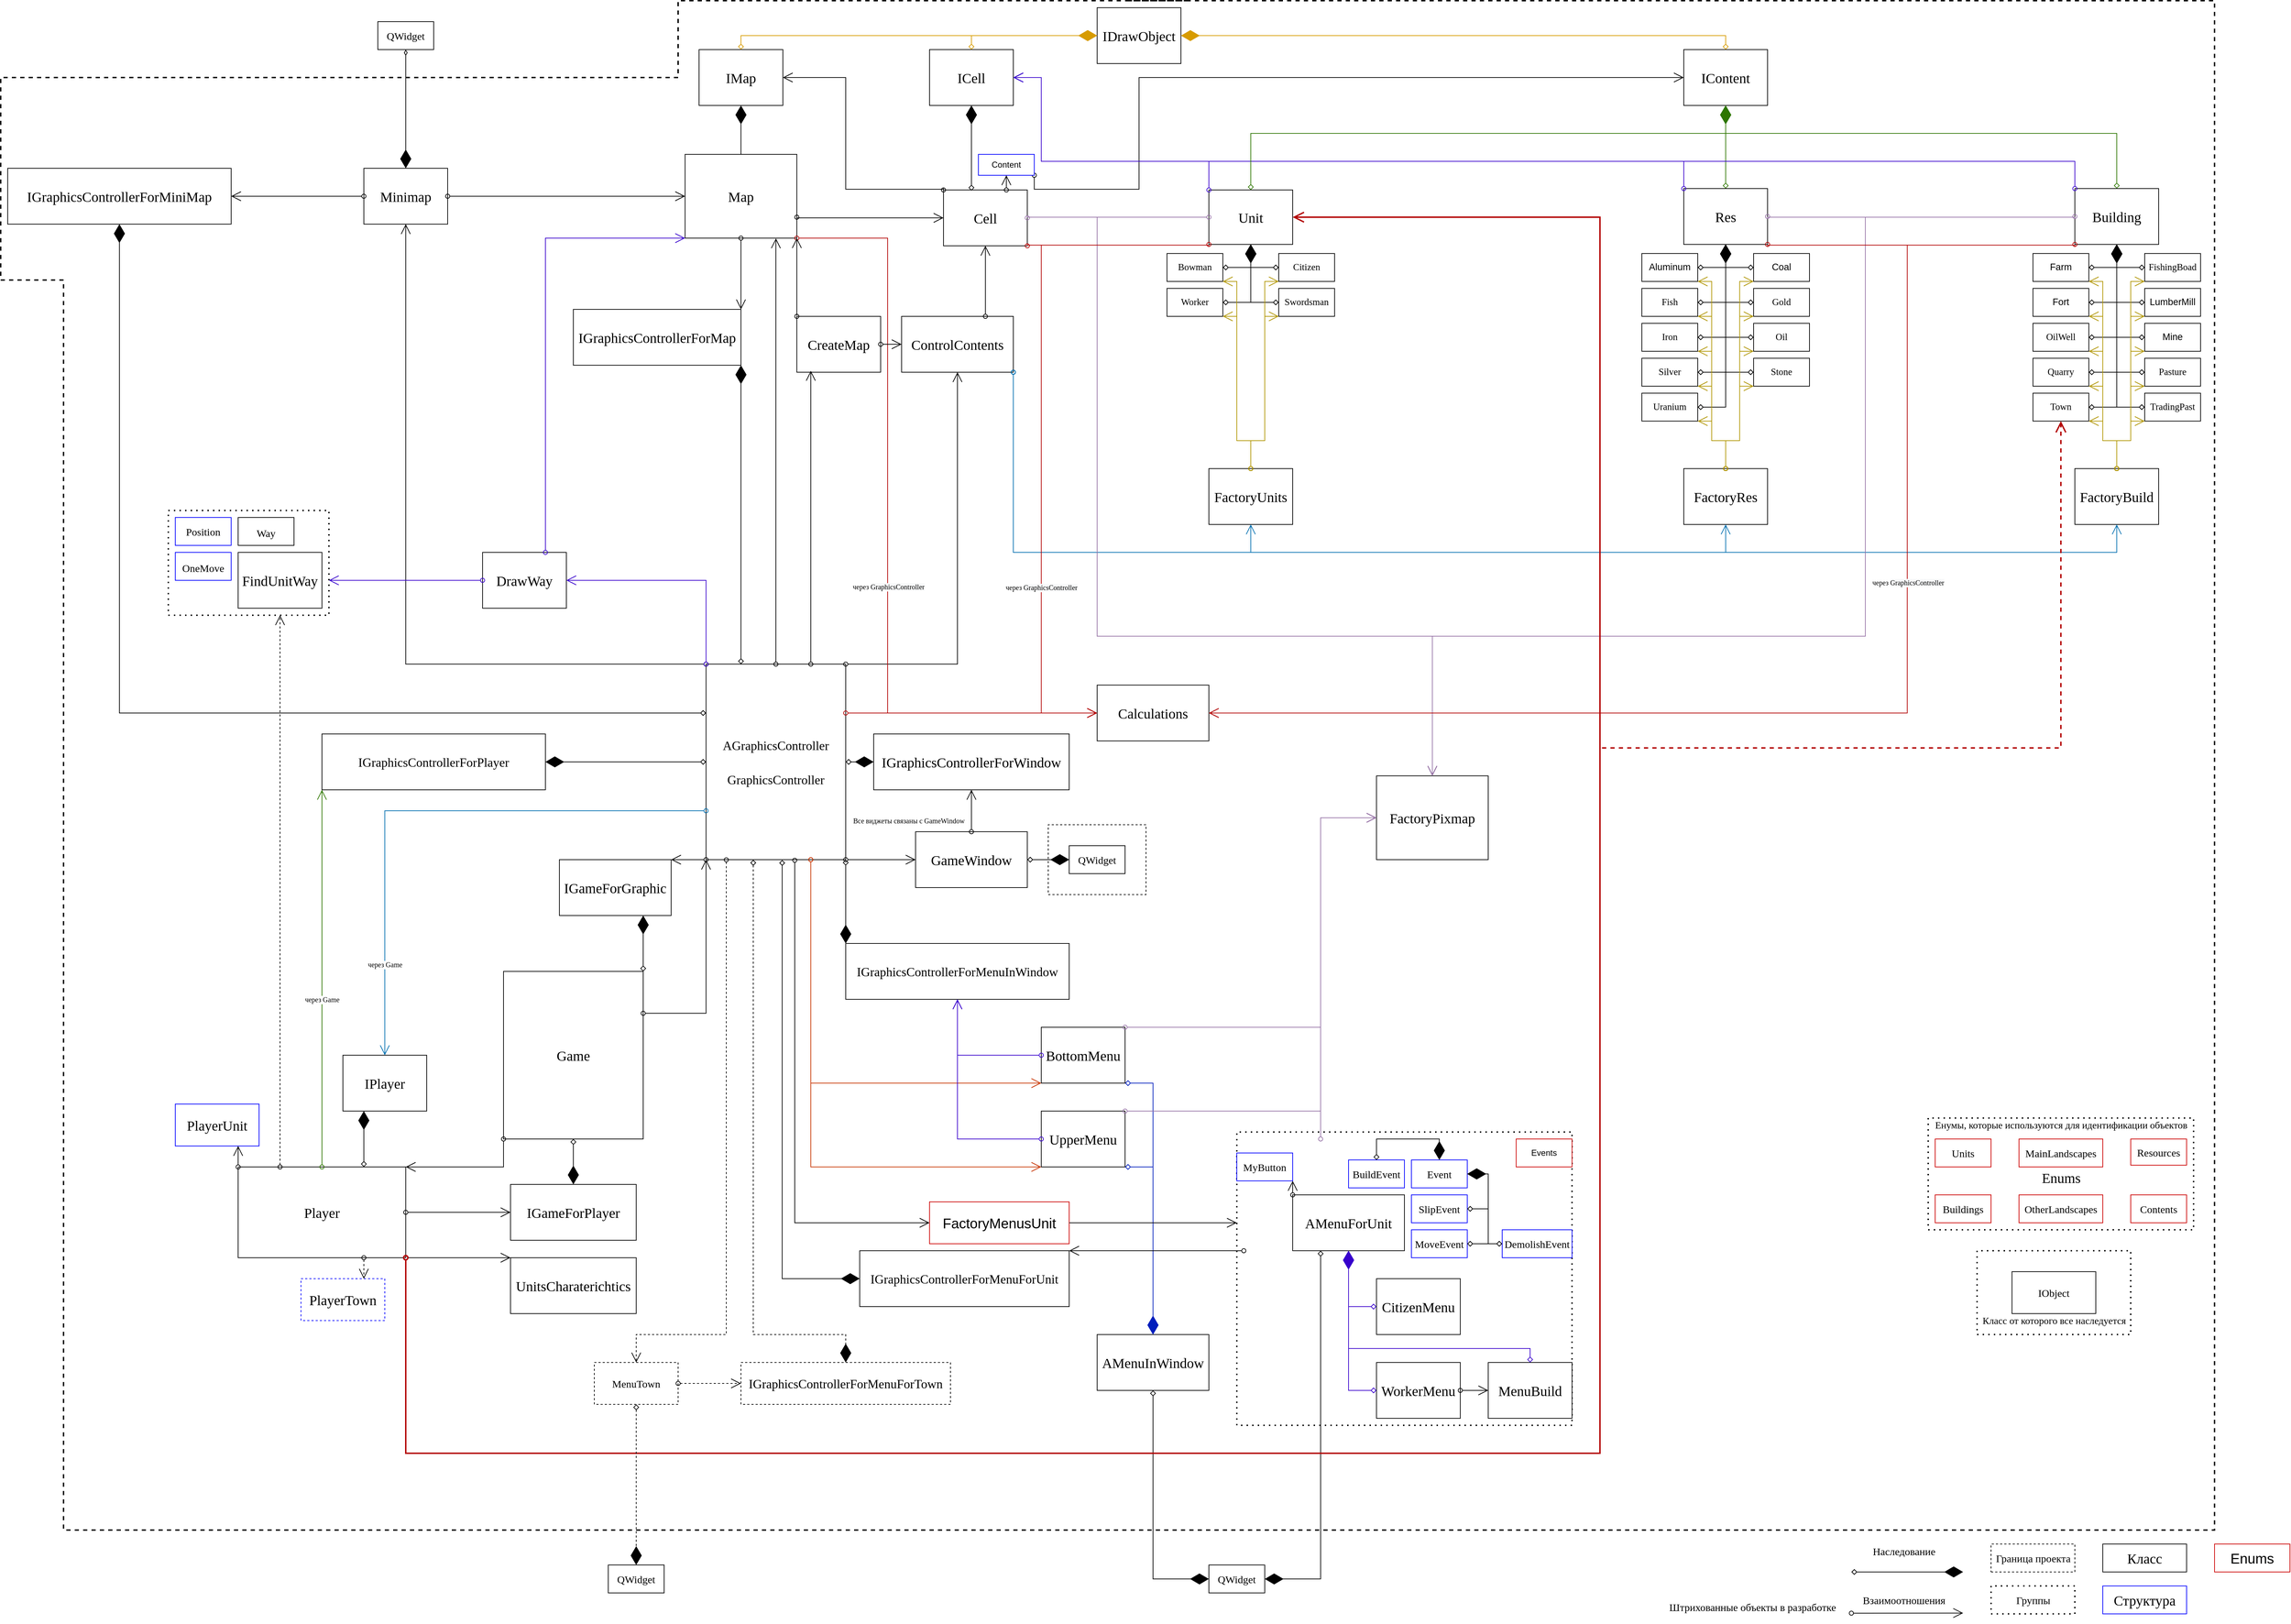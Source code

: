<mxfile version="15.4.1" type="device"><diagram id="se94E0x_RWFTrJKZbO8m" name="Page-1"><mxGraphModel dx="3454" dy="1980" grid="1" gridSize="10" guides="1" tooltips="1" connect="1" arrows="1" fold="1" page="1" pageScale="1" pageWidth="1654" pageHeight="2336" math="0" shadow="0"><root><mxCell id="0"/><mxCell id="1" parent="0"/><mxCell id="R9W_VIO-Ex5EZEZdYM_C-4" value="IMap" style="rounded=0;whiteSpace=wrap;html=1;fontSize=20;fontFamily=Times New Roman;" parent="1" vertex="1"><mxGeometry x="1030" y="80" width="120" height="80" as="geometry"/></mxCell><mxCell id="R9W_VIO-Ex5EZEZdYM_C-5" value="Map" style="rounded=0;whiteSpace=wrap;html=1;fontSize=20;fontFamily=Times New Roman;" parent="1" vertex="1"><mxGeometry x="1010" y="230" width="160" height="120" as="geometry"/></mxCell><mxCell id="R9W_VIO-Ex5EZEZdYM_C-6" value="Cell" style="rounded=0;whiteSpace=wrap;html=1;fontSize=20;fontFamily=Times New Roman;" parent="1" vertex="1"><mxGeometry x="1380" y="281" width="120" height="80" as="geometry"/></mxCell><mxCell id="R9W_VIO-Ex5EZEZdYM_C-7" value="IContent" style="rounded=0;whiteSpace=wrap;html=1;fontSize=20;fontFamily=Times New Roman;" parent="1" vertex="1"><mxGeometry x="2440" y="80" width="120" height="80" as="geometry"/></mxCell><mxCell id="R9W_VIO-Ex5EZEZdYM_C-9" value="ICell" style="rounded=0;whiteSpace=wrap;html=1;fontSize=20;fontFamily=Times New Roman;" parent="1" vertex="1"><mxGeometry x="1360" y="80" width="120" height="80" as="geometry"/></mxCell><mxCell id="R9W_VIO-Ex5EZEZdYM_C-11" value="Building" style="rounded=0;whiteSpace=wrap;html=1;fontSize=20;fontFamily=Times New Roman;" parent="1" vertex="1"><mxGeometry x="3000" y="279" width="120" height="80" as="geometry"/></mxCell><mxCell id="R9W_VIO-Ex5EZEZdYM_C-12" value="&lt;h6&gt;&lt;span style=&quot;font-weight: normal&quot;&gt;Aluminum&lt;/span&gt;&lt;/h6&gt;" style="rounded=0;whiteSpace=wrap;html=1;fontSize=20;" parent="1" vertex="1"><mxGeometry x="2380" y="372" width="80" height="40" as="geometry"/></mxCell><mxCell id="R9W_VIO-Ex5EZEZdYM_C-16" value="" style="endArrow=diamondThin;endFill=1;endSize=24;html=1;rounded=0;fontSize=20;edgeStyle=orthogonalEdgeStyle;exitX=1;exitY=0.5;exitDx=0;exitDy=0;entryX=0.5;entryY=1;entryDx=0;entryDy=0;startArrow=diamond;startFill=0;" parent="1" source="R9W_VIO-Ex5EZEZdYM_C-22" target="R9W_VIO-Ex5EZEZdYM_C-11" edge="1"><mxGeometry width="160" relative="1" as="geometry"><mxPoint x="2240" y="462" as="sourcePoint"/><mxPoint x="1680" y="652" as="targetPoint"/><Array as="points"><mxPoint x="3060" y="392"/></Array></mxGeometry></mxCell><mxCell id="R9W_VIO-Ex5EZEZdYM_C-17" value="" style="endArrow=diamondThin;endFill=1;endSize=24;html=1;rounded=0;fontSize=20;edgeStyle=orthogonalEdgeStyle;entryX=0.5;entryY=1;entryDx=0;entryDy=0;exitX=0;exitY=0.5;exitDx=0;exitDy=0;startArrow=diamond;startFill=0;" parent="1" source="R9W_VIO-Ex5EZEZdYM_C-19" target="R9W_VIO-Ex5EZEZdYM_C-11" edge="1"><mxGeometry width="160" relative="1" as="geometry"><mxPoint x="2280" y="652" as="sourcePoint"/><mxPoint x="1680" y="552" as="targetPoint"/><Array as="points"><mxPoint x="3060" y="392"/></Array></mxGeometry></mxCell><mxCell id="R9W_VIO-Ex5EZEZdYM_C-18" value="&lt;h6&gt;&lt;span style=&quot;font-weight: normal&quot;&gt;Fort&lt;/span&gt;&lt;/h6&gt;" style="rounded=0;whiteSpace=wrap;html=1;fontSize=20;" parent="1" vertex="1"><mxGeometry x="2940" y="422" width="80" height="40" as="geometry"/></mxCell><mxCell id="R9W_VIO-Ex5EZEZdYM_C-19" value="&lt;h6&gt;&lt;span style=&quot;font-weight: normal&quot;&gt;FishingBoad&lt;/span&gt;&lt;/h6&gt;" style="rounded=0;whiteSpace=wrap;html=1;fontSize=20;fontFamily=Times New Roman;" parent="1" vertex="1"><mxGeometry x="3100" y="372" width="80" height="40" as="geometry"/></mxCell><mxCell id="R9W_VIO-Ex5EZEZdYM_C-20" value="&lt;h6&gt;&lt;span style=&quot;font-weight: normal&quot;&gt;LumberMill&lt;/span&gt;&lt;/h6&gt;" style="rounded=0;whiteSpace=wrap;html=1;fontSize=20;" parent="1" vertex="1"><mxGeometry x="3100" y="422" width="80" height="40" as="geometry"/></mxCell><mxCell id="R9W_VIO-Ex5EZEZdYM_C-21" value="&lt;h6&gt;&lt;span style=&quot;font-weight: normal&quot;&gt;Mine&lt;/span&gt;&lt;/h6&gt;" style="rounded=0;whiteSpace=wrap;html=1;fontSize=20;" parent="1" vertex="1"><mxGeometry x="3100" y="472" width="80" height="40" as="geometry"/></mxCell><mxCell id="R9W_VIO-Ex5EZEZdYM_C-24" value="&lt;h6&gt;&lt;span style=&quot;font-weight: normal&quot;&gt;Pasture&lt;/span&gt;&lt;/h6&gt;" style="rounded=0;whiteSpace=wrap;html=1;fontFamily=Times New Roman;fontSize=20;" parent="1" vertex="1"><mxGeometry x="3100" y="522" width="80" height="40" as="geometry"/></mxCell><mxCell id="R9W_VIO-Ex5EZEZdYM_C-25" value="&lt;h6&gt;&lt;span style=&quot;font-weight: normal&quot;&gt;Quarry&lt;/span&gt;&lt;/h6&gt;" style="rounded=0;whiteSpace=wrap;html=1;fontFamily=Times New Roman;fontSize=20;" parent="1" vertex="1"><mxGeometry x="2940" y="522" width="80" height="40" as="geometry"/></mxCell><mxCell id="R9W_VIO-Ex5EZEZdYM_C-26" value="&lt;h6&gt;&lt;span style=&quot;font-weight: normal&quot;&gt;TradingPast&lt;/span&gt;&lt;/h6&gt;" style="rounded=0;whiteSpace=wrap;html=1;fontFamily=Times New Roman;fontSize=20;" parent="1" vertex="1"><mxGeometry x="3100" y="572" width="80" height="40" as="geometry"/></mxCell><mxCell id="R9W_VIO-Ex5EZEZdYM_C-30" value="" style="endArrow=diamondThin;endFill=1;endSize=24;html=1;rounded=0;fontFamily=Times New Roman;fontSize=20;edgeStyle=orthogonalEdgeStyle;entryX=0.5;entryY=1;entryDx=0;entryDy=0;exitX=0;exitY=0.5;exitDx=0;exitDy=0;startArrow=diamond;startFill=0;" parent="1" source="R9W_VIO-Ex5EZEZdYM_C-20" target="R9W_VIO-Ex5EZEZdYM_C-11" edge="1"><mxGeometry width="160" relative="1" as="geometry"><mxPoint x="2110" y="492" as="sourcePoint"/><mxPoint x="2270" y="492" as="targetPoint"/></mxGeometry></mxCell><mxCell id="R9W_VIO-Ex5EZEZdYM_C-31" value="" style="endArrow=diamondThin;endFill=1;endSize=24;html=1;rounded=0;fontFamily=Times New Roman;fontSize=20;edgeStyle=orthogonalEdgeStyle;entryX=0.5;entryY=1;entryDx=0;entryDy=0;exitX=1;exitY=0.5;exitDx=0;exitDy=0;startArrow=diamond;startFill=0;" parent="1" source="R9W_VIO-Ex5EZEZdYM_C-23" target="R9W_VIO-Ex5EZEZdYM_C-11" edge="1"><mxGeometry width="160" relative="1" as="geometry"><mxPoint x="2110" y="492" as="sourcePoint"/><mxPoint x="2270" y="492" as="targetPoint"/></mxGeometry></mxCell><mxCell id="R9W_VIO-Ex5EZEZdYM_C-33" value="" style="endArrow=diamondThin;endFill=1;endSize=24;html=1;rounded=0;fontFamily=Times New Roman;fontSize=20;edgeStyle=orthogonalEdgeStyle;entryX=0.5;entryY=1;entryDx=0;entryDy=0;exitX=1;exitY=0.5;exitDx=0;exitDy=0;startArrow=diamond;startFill=0;" parent="1" source="R9W_VIO-Ex5EZEZdYM_C-25" target="R9W_VIO-Ex5EZEZdYM_C-11" edge="1"><mxGeometry width="160" relative="1" as="geometry"><mxPoint x="2110" y="492" as="sourcePoint"/><mxPoint x="2270" y="492" as="targetPoint"/></mxGeometry></mxCell><mxCell id="R9W_VIO-Ex5EZEZdYM_C-34" value="" style="endArrow=diamondThin;endFill=1;endSize=24;html=1;rounded=0;fontFamily=Times New Roman;fontSize=20;edgeStyle=orthogonalEdgeStyle;entryX=0.5;entryY=1;entryDx=0;entryDy=0;exitX=0;exitY=0.5;exitDx=0;exitDy=0;startArrow=diamond;startFill=0;" parent="1" source="R9W_VIO-Ex5EZEZdYM_C-24" target="R9W_VIO-Ex5EZEZdYM_C-11" edge="1"><mxGeometry width="160" relative="1" as="geometry"><mxPoint x="2110" y="492" as="sourcePoint"/><mxPoint x="2270" y="492" as="targetPoint"/></mxGeometry></mxCell><mxCell id="R9W_VIO-Ex5EZEZdYM_C-35" value="" style="endArrow=diamondThin;endFill=1;endSize=24;html=1;rounded=0;fontFamily=Times New Roman;fontSize=20;edgeStyle=orthogonalEdgeStyle;startArrow=diamond;startFill=0;exitX=1;exitY=0.5;exitDx=0;exitDy=0;entryX=0.5;entryY=1;entryDx=0;entryDy=0;" parent="1" source="R9W_VIO-Ex5EZEZdYM_C-28" target="R9W_VIO-Ex5EZEZdYM_C-11" edge="1"><mxGeometry width="160" relative="1" as="geometry"><mxPoint x="2760" y="592" as="sourcePoint"/><mxPoint x="2500" y="370" as="targetPoint"/><Array as="points"><mxPoint x="3060" y="592"/></Array></mxGeometry></mxCell><mxCell id="R9W_VIO-Ex5EZEZdYM_C-36" value="" style="endArrow=diamondThin;endFill=1;endSize=24;html=1;rounded=0;fontFamily=Times New Roman;fontSize=20;edgeStyle=orthogonalEdgeStyle;entryX=0.5;entryY=1;entryDx=0;entryDy=0;exitX=0;exitY=0.5;exitDx=0;exitDy=0;startArrow=diamond;startFill=0;" parent="1" source="R9W_VIO-Ex5EZEZdYM_C-26" target="R9W_VIO-Ex5EZEZdYM_C-11" edge="1"><mxGeometry width="160" relative="1" as="geometry"><mxPoint x="2110" y="492" as="sourcePoint"/><mxPoint x="2270" y="492" as="targetPoint"/></mxGeometry></mxCell><mxCell id="R9W_VIO-Ex5EZEZdYM_C-37" value="&lt;h6&gt;&lt;span style=&quot;font-weight: normal&quot;&gt;Fish&lt;/span&gt;&lt;/h6&gt;" style="rounded=0;whiteSpace=wrap;html=1;fontFamily=Times New Roman;fontSize=20;" parent="1" vertex="1"><mxGeometry x="2380" y="422" width="80" height="40" as="geometry"/></mxCell><mxCell id="R9W_VIO-Ex5EZEZdYM_C-38" value="&lt;h6&gt;&lt;span style=&quot;font-weight: normal&quot;&gt;Gold&lt;/span&gt;&lt;/h6&gt;" style="rounded=0;whiteSpace=wrap;html=1;fontFamily=Times New Roman;fontSize=20;" parent="1" vertex="1"><mxGeometry x="2540" y="422" width="80" height="40" as="geometry"/></mxCell><mxCell id="R9W_VIO-Ex5EZEZdYM_C-39" value="&lt;h6&gt;&lt;span style=&quot;font-weight: normal&quot;&gt;Iron&lt;/span&gt;&lt;/h6&gt;" style="rounded=0;whiteSpace=wrap;html=1;fontFamily=Times New Roman;fontSize=20;" parent="1" vertex="1"><mxGeometry x="2380" y="472" width="80" height="40" as="geometry"/></mxCell><mxCell id="R9W_VIO-Ex5EZEZdYM_C-40" value="&lt;h6&gt;&lt;span style=&quot;font-weight: normal&quot;&gt;Oil&lt;/span&gt;&lt;/h6&gt;" style="rounded=0;whiteSpace=wrap;html=1;fontFamily=Times New Roman;fontSize=20;" parent="1" vertex="1"><mxGeometry x="2540" y="472" width="80" height="40" as="geometry"/></mxCell><mxCell id="R9W_VIO-Ex5EZEZdYM_C-41" value="&lt;h6&gt;&lt;span style=&quot;font-weight: normal&quot;&gt;Silver&lt;/span&gt;&lt;/h6&gt;" style="rounded=0;whiteSpace=wrap;html=1;fontFamily=Times New Roman;fontSize=20;" parent="1" vertex="1"><mxGeometry x="2380" y="522" width="80" height="40" as="geometry"/></mxCell><mxCell id="R9W_VIO-Ex5EZEZdYM_C-42" value="&lt;h6&gt;&lt;span style=&quot;font-weight: normal&quot;&gt;Stone&lt;/span&gt;&lt;/h6&gt;" style="rounded=0;whiteSpace=wrap;html=1;fontFamily=Times New Roman;fontSize=20;" parent="1" vertex="1"><mxGeometry x="2540" y="522" width="80" height="40" as="geometry"/></mxCell><mxCell id="R9W_VIO-Ex5EZEZdYM_C-46" value="" style="endArrow=diamondThin;endFill=1;endSize=24;html=1;rounded=0;fontFamily=Times New Roman;fontSize=20;edgeStyle=orthogonalEdgeStyle;entryX=0.5;entryY=1;entryDx=0;entryDy=0;exitX=1;exitY=0.5;exitDx=0;exitDy=0;startArrow=diamond;startFill=0;" parent="1" source="R9W_VIO-Ex5EZEZdYM_C-12" target="R9W_VIO-Ex5EZEZdYM_C-10" edge="1"><mxGeometry width="160" relative="1" as="geometry"><mxPoint x="1770" y="472" as="sourcePoint"/><mxPoint x="1930" y="472" as="targetPoint"/></mxGeometry></mxCell><mxCell id="R9W_VIO-Ex5EZEZdYM_C-47" value="" style="endArrow=diamondThin;endFill=1;endSize=24;html=1;rounded=0;fontFamily=Times New Roman;fontSize=20;edgeStyle=orthogonalEdgeStyle;exitX=0;exitY=0.5;exitDx=0;exitDy=0;startArrow=diamond;startFill=0;entryX=0.5;entryY=1;entryDx=0;entryDy=0;" parent="1" source="R9W_VIO-Ex5EZEZdYM_C-13" target="R9W_VIO-Ex5EZEZdYM_C-10" edge="1"><mxGeometry width="160" relative="1" as="geometry"><mxPoint x="1770" y="472" as="sourcePoint"/><mxPoint x="1860" y="322" as="targetPoint"/></mxGeometry></mxCell><mxCell id="R9W_VIO-Ex5EZEZdYM_C-48" value="" style="endArrow=diamondThin;endFill=1;endSize=24;html=1;rounded=0;fontFamily=Times New Roman;fontSize=20;edgeStyle=orthogonalEdgeStyle;entryX=0.5;entryY=1;entryDx=0;entryDy=0;exitX=1;exitY=0.5;exitDx=0;exitDy=0;startArrow=diamond;startFill=0;" parent="1" source="R9W_VIO-Ex5EZEZdYM_C-37" target="R9W_VIO-Ex5EZEZdYM_C-10" edge="1"><mxGeometry width="160" relative="1" as="geometry"><mxPoint x="1770" y="472" as="sourcePoint"/><mxPoint x="1930" y="472" as="targetPoint"/></mxGeometry></mxCell><mxCell id="R9W_VIO-Ex5EZEZdYM_C-49" value="" style="endArrow=diamondThin;endFill=1;endSize=24;html=1;rounded=0;fontFamily=Times New Roman;fontSize=20;edgeStyle=orthogonalEdgeStyle;exitX=0;exitY=0.5;exitDx=0;exitDy=0;startArrow=diamond;startFill=0;entryX=0.5;entryY=1;entryDx=0;entryDy=0;" parent="1" source="R9W_VIO-Ex5EZEZdYM_C-38" target="R9W_VIO-Ex5EZEZdYM_C-10" edge="1"><mxGeometry width="160" relative="1" as="geometry"><mxPoint x="1770" y="472" as="sourcePoint"/><mxPoint x="1860" y="322" as="targetPoint"/></mxGeometry></mxCell><mxCell id="R9W_VIO-Ex5EZEZdYM_C-51" value="" style="endArrow=diamondThin;endFill=1;endSize=24;html=1;rounded=0;fontFamily=Times New Roman;fontSize=20;edgeStyle=orthogonalEdgeStyle;exitX=0;exitY=0.5;exitDx=0;exitDy=0;startArrow=diamond;startFill=0;" parent="1" source="R9W_VIO-Ex5EZEZdYM_C-40" target="R9W_VIO-Ex5EZEZdYM_C-10" edge="1"><mxGeometry width="160" relative="1" as="geometry"><mxPoint x="1770" y="472" as="sourcePoint"/><mxPoint x="1930" y="472" as="targetPoint"/></mxGeometry></mxCell><mxCell id="R9W_VIO-Ex5EZEZdYM_C-52" value="" style="endArrow=diamondThin;endFill=1;endSize=24;html=1;rounded=0;fontFamily=Times New Roman;fontSize=20;edgeStyle=orthogonalEdgeStyle;entryX=0.5;entryY=1;entryDx=0;entryDy=0;exitX=1;exitY=0.5;exitDx=0;exitDy=0;startArrow=diamond;startFill=0;" parent="1" source="R9W_VIO-Ex5EZEZdYM_C-41" target="R9W_VIO-Ex5EZEZdYM_C-10" edge="1"><mxGeometry width="160" relative="1" as="geometry"><mxPoint x="1770" y="472" as="sourcePoint"/><mxPoint x="1930" y="472" as="targetPoint"/></mxGeometry></mxCell><mxCell id="R9W_VIO-Ex5EZEZdYM_C-53" value="" style="endArrow=diamondThin;endFill=1;endSize=24;html=1;rounded=0;fontFamily=Times New Roman;fontSize=20;edgeStyle=orthogonalEdgeStyle;entryX=0.5;entryY=1;entryDx=0;entryDy=0;exitX=0;exitY=0.5;exitDx=0;exitDy=0;startArrow=diamond;startFill=0;" parent="1" source="R9W_VIO-Ex5EZEZdYM_C-42" target="R9W_VIO-Ex5EZEZdYM_C-10" edge="1"><mxGeometry width="160" relative="1" as="geometry"><mxPoint x="1770" y="472" as="sourcePoint"/><mxPoint x="1930" y="472" as="targetPoint"/></mxGeometry></mxCell><mxCell id="R9W_VIO-Ex5EZEZdYM_C-54" value="" style="endArrow=diamondThin;endFill=1;endSize=24;html=1;rounded=0;fontFamily=Times New Roman;fontSize=20;edgeStyle=orthogonalEdgeStyle;entryX=0.5;entryY=1;entryDx=0;entryDy=0;exitX=1;exitY=0.5;exitDx=0;exitDy=0;startArrow=diamond;startFill=0;" parent="1" source="R9W_VIO-Ex5EZEZdYM_C-43" target="R9W_VIO-Ex5EZEZdYM_C-10" edge="1"><mxGeometry width="160" relative="1" as="geometry"><mxPoint x="1770" y="472" as="sourcePoint"/><mxPoint x="1930" y="472" as="targetPoint"/><Array as="points"><mxPoint x="2500" y="592"/></Array></mxGeometry></mxCell><mxCell id="R9W_VIO-Ex5EZEZdYM_C-55" value="&lt;h6&gt;&lt;span style=&quot;font-weight: normal&quot;&gt;Citizen&lt;/span&gt;&lt;/h6&gt;" style="rounded=0;whiteSpace=wrap;html=1;fontFamily=Times New Roman;fontSize=20;" parent="1" vertex="1"><mxGeometry x="1860" y="372" width="80" height="40" as="geometry"/></mxCell><mxCell id="R9W_VIO-Ex5EZEZdYM_C-58" value="&lt;h6&gt;&lt;span style=&quot;font-weight: normal&quot;&gt;Swordsman&lt;/span&gt;&lt;/h6&gt;" style="rounded=0;whiteSpace=wrap;html=1;fontFamily=Times New Roman;fontSize=20;" parent="1" vertex="1"><mxGeometry x="1860" y="422" width="80" height="40" as="geometry"/></mxCell><mxCell id="R9W_VIO-Ex5EZEZdYM_C-59" value="" style="endArrow=diamondThin;endFill=1;endSize=24;html=1;rounded=0;fontFamily=Times New Roman;fontSize=20;edgeStyle=orthogonalEdgeStyle;entryX=0.5;entryY=1;entryDx=0;entryDy=0;exitX=1;exitY=0.5;exitDx=0;exitDy=0;startArrow=diamond;startFill=0;" parent="1" source="R9W_VIO-Ex5EZEZdYM_C-56" target="R9W_VIO-Ex5EZEZdYM_C-8" edge="1"><mxGeometry width="160" relative="1" as="geometry"><mxPoint x="1720" y="352" as="sourcePoint"/><mxPoint x="1880" y="352" as="targetPoint"/></mxGeometry></mxCell><mxCell id="R9W_VIO-Ex5EZEZdYM_C-60" value="" style="endArrow=diamondThin;endFill=1;endSize=24;html=1;rounded=0;fontFamily=Times New Roman;fontSize=20;edgeStyle=orthogonalEdgeStyle;exitX=0;exitY=0.5;exitDx=0;exitDy=0;startArrow=diamond;startFill=0;entryX=0.5;entryY=1;entryDx=0;entryDy=0;" parent="1" source="R9W_VIO-Ex5EZEZdYM_C-55" target="R9W_VIO-Ex5EZEZdYM_C-8" edge="1"><mxGeometry width="160" relative="1" as="geometry"><mxPoint x="1720" y="352" as="sourcePoint"/><mxPoint x="1620" y="322" as="targetPoint"/></mxGeometry></mxCell><mxCell id="R9W_VIO-Ex5EZEZdYM_C-62" value="" style="endArrow=diamondThin;endFill=1;endSize=24;html=1;rounded=0;fontFamily=Times New Roman;fontSize=20;edgeStyle=orthogonalEdgeStyle;entryX=0.5;entryY=1;entryDx=0;entryDy=0;exitX=1;exitY=0.5;exitDx=0;exitDy=0;startArrow=diamond;startFill=0;" parent="1" source="R9W_VIO-Ex5EZEZdYM_C-57" target="R9W_VIO-Ex5EZEZdYM_C-8" edge="1"><mxGeometry width="160" relative="1" as="geometry"><mxPoint x="1720" y="352" as="sourcePoint"/><mxPoint x="1880" y="352" as="targetPoint"/></mxGeometry></mxCell><mxCell id="R9W_VIO-Ex5EZEZdYM_C-64" value="" style="endArrow=diamondThin;endFill=1;endSize=24;html=1;rounded=0;fontFamily=Times New Roman;fontSize=20;edgeStyle=orthogonalEdgeStyle;exitX=0.5;exitY=0;exitDx=0;exitDy=0;entryX=0.5;entryY=1;entryDx=0;entryDy=0;fillColor=#60a917;strokeColor=#2D7600;startArrow=diamond;startFill=0;" parent="1" source="R9W_VIO-Ex5EZEZdYM_C-10" target="R9W_VIO-Ex5EZEZdYM_C-7" edge="1"><mxGeometry width="160" relative="1" as="geometry"><mxPoint x="1860" y="232" as="sourcePoint"/><mxPoint x="1860" y="202" as="targetPoint"/><Array as="points"><mxPoint x="2500" y="230"/><mxPoint x="2500" y="230"/></Array></mxGeometry></mxCell><mxCell id="R9W_VIO-Ex5EZEZdYM_C-65" value="" style="endArrow=diamondThin;endFill=1;endSize=24;html=1;rounded=0;fontFamily=Times New Roman;fontSize=20;edgeStyle=orthogonalEdgeStyle;entryX=0.5;entryY=1;entryDx=0;entryDy=0;exitX=0.5;exitY=0;exitDx=0;exitDy=0;fillColor=#60a917;strokeColor=#2D7600;startArrow=diamond;startFill=0;" parent="1" source="R9W_VIO-Ex5EZEZdYM_C-11" target="R9W_VIO-Ex5EZEZdYM_C-7" edge="1"><mxGeometry width="160" relative="1" as="geometry"><mxPoint x="2100" y="222" as="sourcePoint"/><mxPoint x="1880" y="242" as="targetPoint"/><Array as="points"><mxPoint x="3060" y="200"/><mxPoint x="2500" y="200"/></Array></mxGeometry></mxCell><mxCell id="R9W_VIO-Ex5EZEZdYM_C-67" value="" style="endArrow=diamondThin;endFill=1;endSize=24;html=1;rounded=0;fontFamily=Times New Roman;fontSize=20;edgeStyle=orthogonalEdgeStyle;entryX=0.5;entryY=1;entryDx=0;entryDy=0;startArrow=diamond;startFill=0;" parent="1" target="R9W_VIO-Ex5EZEZdYM_C-9" edge="1"><mxGeometry width="160" relative="1" as="geometry"><mxPoint x="1420" y="282" as="sourcePoint"/><mxPoint x="1420" y="242" as="targetPoint"/><Array as="points"><mxPoint x="1420" y="282"/><mxPoint x="1420" y="282"/></Array></mxGeometry></mxCell><mxCell id="R9W_VIO-Ex5EZEZdYM_C-68" value="" style="endArrow=diamondThin;endFill=1;endSize=24;html=1;rounded=0;fontFamily=Times New Roman;fontSize=20;edgeStyle=orthogonalEdgeStyle;entryX=0.5;entryY=1;entryDx=0;entryDy=0;exitX=0.5;exitY=0;exitDx=0;exitDy=0;" parent="1" source="R9W_VIO-Ex5EZEZdYM_C-5" target="R9W_VIO-Ex5EZEZdYM_C-4" edge="1"><mxGeometry width="160" relative="1" as="geometry"><mxPoint x="1180" y="242" as="sourcePoint"/><mxPoint x="1660" y="242" as="targetPoint"/></mxGeometry></mxCell><mxCell id="R9W_VIO-Ex5EZEZdYM_C-69" value="IDrawObject" style="rounded=0;whiteSpace=wrap;html=1;fontFamily=Times New Roman;fontSize=20;" parent="1" vertex="1"><mxGeometry x="1600" y="20" width="120" height="80" as="geometry"/></mxCell><mxCell id="R9W_VIO-Ex5EZEZdYM_C-10" value="Res" style="rounded=0;whiteSpace=wrap;html=1;fontSize=20;fontFamily=Times New Roman;" parent="1" vertex="1"><mxGeometry x="2440" y="279" width="120" height="80" as="geometry"/></mxCell><mxCell id="R9W_VIO-Ex5EZEZdYM_C-70" value="" style="endArrow=none;endFill=1;endSize=24;html=1;rounded=0;fontFamily=Times New Roman;fontSize=20;edgeStyle=orthogonalEdgeStyle;exitX=1;exitY=0.5;exitDx=0;exitDy=0;startArrow=diamond;startFill=0;" parent="1" source="R9W_VIO-Ex5EZEZdYM_C-39" target="R9W_VIO-Ex5EZEZdYM_C-10" edge="1"><mxGeometry width="160" relative="1" as="geometry"><mxPoint x="1840" y="542" as="sourcePoint"/><mxPoint x="1860" y="322.0" as="targetPoint"/></mxGeometry></mxCell><mxCell id="R9W_VIO-Ex5EZEZdYM_C-8" value="Unit" style="rounded=0;whiteSpace=wrap;html=1;fontSize=20;fontFamily=Times New Roman;" parent="1" vertex="1"><mxGeometry x="1760" y="281" width="120" height="78" as="geometry"/></mxCell><mxCell id="R9W_VIO-Ex5EZEZdYM_C-73" value="" style="endArrow=diamondThin;endFill=1;endSize=24;html=1;rounded=0;fontFamily=Times New Roman;fontSize=20;edgeStyle=orthogonalEdgeStyle;entryX=0;entryY=0.5;entryDx=0;entryDy=0;exitX=0.5;exitY=0;exitDx=0;exitDy=0;fillColor=#ffe6cc;strokeColor=#d79b00;startArrow=diamond;startFill=0;" parent="1" source="R9W_VIO-Ex5EZEZdYM_C-4" target="R9W_VIO-Ex5EZEZdYM_C-69" edge="1"><mxGeometry width="160" relative="1" as="geometry"><mxPoint x="1580" y="282" as="sourcePoint"/><mxPoint x="1740" y="282" as="targetPoint"/></mxGeometry></mxCell><mxCell id="R9W_VIO-Ex5EZEZdYM_C-74" value="" style="endArrow=diamondThin;endFill=1;endSize=24;html=1;rounded=0;fontFamily=Times New Roman;fontSize=20;edgeStyle=orthogonalEdgeStyle;entryX=0;entryY=0.5;entryDx=0;entryDy=0;exitX=0.5;exitY=0;exitDx=0;exitDy=0;fillColor=#ffe6cc;strokeColor=#d79b00;startArrow=diamond;startFill=0;" parent="1" source="R9W_VIO-Ex5EZEZdYM_C-9" target="R9W_VIO-Ex5EZEZdYM_C-69" edge="1"><mxGeometry width="160" relative="1" as="geometry"><mxPoint x="1580" y="282" as="sourcePoint"/><mxPoint x="1740" y="282" as="targetPoint"/></mxGeometry></mxCell><mxCell id="R9W_VIO-Ex5EZEZdYM_C-75" value="" style="endArrow=diamondThin;endFill=1;endSize=24;html=1;rounded=0;fontFamily=Times New Roman;fontSize=20;edgeStyle=orthogonalEdgeStyle;entryX=1;entryY=0.5;entryDx=0;entryDy=0;exitX=0.5;exitY=0;exitDx=0;exitDy=0;fillColor=#ffe6cc;strokeColor=#d79b00;startArrow=diamond;startFill=0;" parent="1" source="R9W_VIO-Ex5EZEZdYM_C-7" target="R9W_VIO-Ex5EZEZdYM_C-69" edge="1"><mxGeometry width="160" relative="1" as="geometry"><mxPoint x="1580" y="282" as="sourcePoint"/><mxPoint x="1740" y="282" as="targetPoint"/><Array as="points"><mxPoint x="2500" y="60"/></Array></mxGeometry></mxCell><mxCell id="R9W_VIO-Ex5EZEZdYM_C-76" value="" style="endArrow=open;endFill=1;endSize=12;html=1;rounded=0;fontFamily=Times New Roman;fontSize=20;edgeStyle=orthogonalEdgeStyle;entryX=0;entryY=0.5;entryDx=0;entryDy=0;startArrow=oval;startFill=0;exitX=1;exitY=0.75;exitDx=0;exitDy=0;" parent="1" source="R9W_VIO-Ex5EZEZdYM_C-5" target="R9W_VIO-Ex5EZEZdYM_C-6" edge="1"><mxGeometry width="160" relative="1" as="geometry"><mxPoint x="1180" y="320" as="sourcePoint"/><mxPoint x="1420" y="442" as="targetPoint"/><Array as="points"><mxPoint x="1170" y="321"/></Array></mxGeometry></mxCell><mxCell id="R9W_VIO-Ex5EZEZdYM_C-77" value="" style="endArrow=open;endFill=1;endSize=12;html=1;rounded=0;fontFamily=Times New Roman;fontSize=20;edgeStyle=orthogonalEdgeStyle;entryX=1;entryY=0.5;entryDx=0;entryDy=0;startArrow=oval;startFill=0;exitX=0;exitY=0;exitDx=0;exitDy=0;" parent="1" source="R9W_VIO-Ex5EZEZdYM_C-6" target="R9W_VIO-Ex5EZEZdYM_C-4" edge="1"><mxGeometry width="160" relative="1" as="geometry"><mxPoint x="1340" y="282" as="sourcePoint"/><mxPoint x="1420" y="192" as="targetPoint"/><Array as="points"><mxPoint x="1240" y="280"/><mxPoint x="1240" y="120"/></Array></mxGeometry></mxCell><mxCell id="R9W_VIO-Ex5EZEZdYM_C-78" value="" style="endArrow=open;endFill=1;endSize=12;html=1;rounded=0;fontFamily=Times New Roman;fontSize=20;edgeStyle=orthogonalEdgeStyle;exitX=1;exitY=1;exitDx=0;exitDy=0;entryX=0;entryY=0.5;entryDx=0;entryDy=0;startArrow=oval;startFill=0;" parent="1" source="V6hx_BnbmOYZLKpDW19v-7" target="R9W_VIO-Ex5EZEZdYM_C-7" edge="1"><mxGeometry width="160" relative="1" as="geometry"><mxPoint x="1480" y="252" as="sourcePoint"/><mxPoint x="1520" y="202" as="targetPoint"/><Array as="points"><mxPoint x="1510" y="280"/><mxPoint x="1660" y="280"/><mxPoint x="1660" y="120"/></Array></mxGeometry></mxCell><mxCell id="R9W_VIO-Ex5EZEZdYM_C-81" value="" style="endArrow=open;endFill=1;endSize=12;html=1;rounded=0;fontFamily=Times New Roman;fontSize=20;edgeStyle=orthogonalEdgeStyle;exitX=0;exitY=0;exitDx=0;exitDy=0;startArrow=oval;startFill=0;fillColor=#6a00ff;strokeColor=#3700CC;entryX=1;entryY=0.5;entryDx=0;entryDy=0;" parent="1" source="R9W_VIO-Ex5EZEZdYM_C-8" target="R9W_VIO-Ex5EZEZdYM_C-9" edge="1"><mxGeometry width="160" relative="1" as="geometry"><mxPoint x="1560" y="242" as="sourcePoint"/><mxPoint x="1520" y="100" as="targetPoint"/><Array as="points"><mxPoint x="1760" y="240"/><mxPoint x="1520" y="240"/><mxPoint x="1520" y="120"/></Array></mxGeometry></mxCell><mxCell id="R9W_VIO-Ex5EZEZdYM_C-82" value="" style="endArrow=open;endFill=1;endSize=12;html=1;rounded=0;fontFamily=Times New Roman;fontSize=20;edgeStyle=orthogonalEdgeStyle;startArrow=oval;startFill=0;fillColor=#6a00ff;strokeColor=#3700CC;entryX=1;entryY=0.5;entryDx=0;entryDy=0;exitX=0;exitY=0;exitDx=0;exitDy=0;" parent="1" source="R9W_VIO-Ex5EZEZdYM_C-10" target="R9W_VIO-Ex5EZEZdYM_C-9" edge="1"><mxGeometry width="160" relative="1" as="geometry"><mxPoint x="2200" y="280" as="sourcePoint"/><mxPoint x="1560" y="120" as="targetPoint"/><Array as="points"><mxPoint x="2440" y="240"/><mxPoint x="1520" y="240"/><mxPoint x="1520" y="120"/></Array></mxGeometry></mxCell><mxCell id="R9W_VIO-Ex5EZEZdYM_C-83" value="" style="endArrow=open;endFill=1;endSize=12;html=1;rounded=0;fontFamily=Times New Roman;fontSize=20;edgeStyle=orthogonalEdgeStyle;exitX=0;exitY=0;exitDx=0;exitDy=0;startArrow=oval;startFill=0;fillColor=#6a00ff;strokeColor=#3700CC;entryX=1;entryY=0.5;entryDx=0;entryDy=0;" parent="1" source="R9W_VIO-Ex5EZEZdYM_C-11" target="R9W_VIO-Ex5EZEZdYM_C-9" edge="1"><mxGeometry width="160" relative="1" as="geometry"><mxPoint x="2040" y="252" as="sourcePoint"/><mxPoint x="1520" y="100" as="targetPoint"/><Array as="points"><mxPoint x="3000" y="240"/><mxPoint x="1520" y="240"/><mxPoint x="1520" y="120"/></Array></mxGeometry></mxCell><mxCell id="R9W_VIO-Ex5EZEZdYM_C-84" value="&lt;font style=&quot;font-size: 18px&quot;&gt;AGraphicsController&lt;br&gt;&lt;br&gt;GraphicsController&lt;br&gt;&lt;/font&gt;" style="rounded=0;whiteSpace=wrap;html=1;fontFamily=Times New Roman;fontSize=20;" parent="1" vertex="1"><mxGeometry x="1040" y="960" width="200" height="280" as="geometry"/></mxCell><mxCell id="R9W_VIO-Ex5EZEZdYM_C-86" value="&lt;font style=&quot;font-size: 20px&quot;&gt;IGraphicsControllerForMap&lt;/font&gt;" style="rounded=0;whiteSpace=wrap;html=1;fontFamily=Times New Roman;fontSize=20;" parent="1" vertex="1"><mxGeometry x="850" y="452" width="240" height="80" as="geometry"/></mxCell><mxCell id="R9W_VIO-Ex5EZEZdYM_C-87" value="" style="endArrow=open;endFill=1;endSize=12;html=1;rounded=0;fontFamily=Times New Roman;fontSize=20;edgeStyle=orthogonalEdgeStyle;startArrow=oval;startFill=0;exitX=0.5;exitY=0;exitDx=0;exitDy=0;entryX=0.813;entryY=1.003;entryDx=0;entryDy=0;entryPerimeter=0;" parent="1" source="R9W_VIO-Ex5EZEZdYM_C-84" target="R9W_VIO-Ex5EZEZdYM_C-5" edge="1"><mxGeometry width="160" relative="1" as="geometry"><mxPoint x="880" y="720" as="sourcePoint"/><mxPoint x="1140" y="370" as="targetPoint"/><Array as="points"><mxPoint x="1140" y="370"/></Array></mxGeometry></mxCell><mxCell id="R9W_VIO-Ex5EZEZdYM_C-88" value="" style="endArrow=diamondThin;endFill=1;endSize=24;html=1;rounded=0;fontFamily=Times New Roman;fontSize=20;edgeStyle=orthogonalEdgeStyle;entryX=1;entryY=1;entryDx=0;entryDy=0;startArrow=diamond;startFill=0;exitX=0.25;exitY=0;exitDx=0;exitDy=0;" parent="1" source="R9W_VIO-Ex5EZEZdYM_C-84" target="R9W_VIO-Ex5EZEZdYM_C-86" edge="1"><mxGeometry width="160" relative="1" as="geometry"><mxPoint x="1090" y="940" as="sourcePoint"/><mxPoint x="1110" y="772" as="targetPoint"/><Array as="points"/></mxGeometry></mxCell><mxCell id="R9W_VIO-Ex5EZEZdYM_C-89" value="" style="endArrow=open;endFill=1;endSize=12;html=1;rounded=0;fontFamily=Times New Roman;fontSize=20;edgeStyle=orthogonalEdgeStyle;exitX=0.5;exitY=1;exitDx=0;exitDy=0;startArrow=oval;startFill=0;entryX=1;entryY=0;entryDx=0;entryDy=0;" parent="1" source="R9W_VIO-Ex5EZEZdYM_C-5" target="R9W_VIO-Ex5EZEZdYM_C-86" edge="1"><mxGeometry width="160" relative="1" as="geometry"><mxPoint x="950" y="642" as="sourcePoint"/><mxPoint x="970" y="370" as="targetPoint"/><Array as="points"><mxPoint x="1090" y="400"/><mxPoint x="1090" y="400"/></Array></mxGeometry></mxCell><mxCell id="R9W_VIO-Ex5EZEZdYM_C-90" value="Calculations" style="rounded=0;whiteSpace=wrap;html=1;fontFamily=Times New Roman;fontSize=20;" parent="1" vertex="1"><mxGeometry x="1600" y="990" width="160" height="80" as="geometry"/></mxCell><mxCell id="R9W_VIO-Ex5EZEZdYM_C-91" value="" style="endArrow=open;endFill=1;endSize=12;html=1;rounded=0;fontFamily=Times New Roman;fontSize=19;edgeStyle=orthogonalEdgeStyle;entryX=0;entryY=0.5;entryDx=0;entryDy=0;exitX=1;exitY=0.25;exitDx=0;exitDy=0;startArrow=oval;startFill=0;fillColor=#e51400;strokeColor=#B20000;" parent="1" source="R9W_VIO-Ex5EZEZdYM_C-84" target="R9W_VIO-Ex5EZEZdYM_C-90" edge="1"><mxGeometry width="160" relative="1" as="geometry"><mxPoint x="840" y="622.0" as="sourcePoint"/><mxPoint x="1110" y="642" as="targetPoint"/><Array as="points"><mxPoint x="1430" y="1030"/><mxPoint x="1430" y="1030"/></Array></mxGeometry></mxCell><mxCell id="R9W_VIO-Ex5EZEZdYM_C-92" value="ControlContents" style="rounded=0;whiteSpace=wrap;html=1;fontFamily=Times New Roman;fontSize=20;" parent="1" vertex="1"><mxGeometry x="1320" y="462" width="160" height="80" as="geometry"/></mxCell><mxCell id="R9W_VIO-Ex5EZEZdYM_C-93" value="" style="endArrow=open;endFill=1;endSize=12;html=1;rounded=0;fontFamily=Times New Roman;fontSize=19;edgeStyle=orthogonalEdgeStyle;entryX=0.5;entryY=1;entryDx=0;entryDy=0;startArrow=oval;startFill=0;exitX=0.75;exitY=0;exitDx=0;exitDy=0;" parent="1" source="R9W_VIO-Ex5EZEZdYM_C-92" target="R9W_VIO-Ex5EZEZdYM_C-6" edge="1"><mxGeometry width="160" relative="1" as="geometry"><mxPoint x="1390" y="442" as="sourcePoint"/><mxPoint x="1670" y="502" as="targetPoint"/><Array as="points"><mxPoint x="1440" y="439"/><mxPoint x="1440" y="361"/></Array></mxGeometry></mxCell><mxCell id="R9W_VIO-Ex5EZEZdYM_C-94" value="" style="endArrow=open;endFill=1;endSize=12;html=1;rounded=0;fontFamily=Times New Roman;fontSize=19;edgeStyle=orthogonalEdgeStyle;startArrow=oval;startFill=0;entryX=0.5;entryY=1;entryDx=0;entryDy=0;exitX=1;exitY=0;exitDx=0;exitDy=0;" parent="1" source="R9W_VIO-Ex5EZEZdYM_C-84" target="R9W_VIO-Ex5EZEZdYM_C-92" edge="1"><mxGeometry width="160" relative="1" as="geometry"><mxPoint x="1240" y="950" as="sourcePoint"/><mxPoint x="1380" y="522" as="targetPoint"/><Array as="points"><mxPoint x="1400" y="960"/></Array></mxGeometry></mxCell><mxCell id="R9W_VIO-Ex5EZEZdYM_C-95" value="FactoryBuild" style="rounded=0;whiteSpace=wrap;html=1;fontFamily=Times New Roman;fontSize=20;" parent="1" vertex="1"><mxGeometry x="3000" y="680" width="120" height="80" as="geometry"/></mxCell><mxCell id="R9W_VIO-Ex5EZEZdYM_C-96" value="FactoryRes" style="rounded=0;whiteSpace=wrap;html=1;fontFamily=Times New Roman;fontSize=20;" parent="1" vertex="1"><mxGeometry x="2440" y="680" width="120" height="80" as="geometry"/></mxCell><mxCell id="R9W_VIO-Ex5EZEZdYM_C-97" value="FactoryUnits" style="rounded=0;whiteSpace=wrap;html=1;fontFamily=Times New Roman;fontSize=20;" parent="1" vertex="1"><mxGeometry x="1760" y="680" width="120" height="80" as="geometry"/></mxCell><mxCell id="R9W_VIO-Ex5EZEZdYM_C-98" value="" style="endArrow=open;endFill=1;endSize=12;html=1;rounded=0;fontFamily=Times New Roman;fontSize=19;edgeStyle=orthogonalEdgeStyle;startArrow=oval;startFill=0;entryX=0.5;entryY=1;entryDx=0;entryDy=0;fillColor=#1ba1e2;strokeColor=#006EAF;exitX=1;exitY=1;exitDx=0;exitDy=0;" parent="1" source="R9W_VIO-Ex5EZEZdYM_C-92" target="R9W_VIO-Ex5EZEZdYM_C-97" edge="1"><mxGeometry width="160" relative="1" as="geometry"><mxPoint x="1490" y="550" as="sourcePoint"/><mxPoint x="1730" y="772" as="targetPoint"/><Array as="points"><mxPoint x="1480" y="800"/><mxPoint x="1820" y="800"/></Array></mxGeometry></mxCell><mxCell id="R9W_VIO-Ex5EZEZdYM_C-99" value="" style="endArrow=open;endFill=1;endSize=12;html=1;rounded=0;fontFamily=Times New Roman;fontSize=19;edgeStyle=orthogonalEdgeStyle;entryX=0.5;entryY=1;entryDx=0;entryDy=0;startArrow=oval;startFill=0;fillColor=#1ba1e2;strokeColor=#006EAF;exitX=1;exitY=1;exitDx=0;exitDy=0;" parent="1" source="R9W_VIO-Ex5EZEZdYM_C-92" target="R9W_VIO-Ex5EZEZdYM_C-96" edge="1"><mxGeometry width="160" relative="1" as="geometry"><mxPoint x="1440" y="530" as="sourcePoint"/><mxPoint x="1730" y="772" as="targetPoint"/><Array as="points"><mxPoint x="1480" y="800"/><mxPoint x="2500" y="800"/></Array></mxGeometry></mxCell><mxCell id="R9W_VIO-Ex5EZEZdYM_C-100" value="" style="endArrow=open;endFill=1;endSize=12;html=1;rounded=0;fontFamily=Times New Roman;fontSize=19;edgeStyle=orthogonalEdgeStyle;entryX=0.5;entryY=1;entryDx=0;entryDy=0;startArrow=oval;startFill=0;fillColor=#1ba1e2;strokeColor=#006EAF;exitX=1;exitY=1;exitDx=0;exitDy=0;" parent="1" source="R9W_VIO-Ex5EZEZdYM_C-92" target="R9W_VIO-Ex5EZEZdYM_C-95" edge="1"><mxGeometry width="160" relative="1" as="geometry"><mxPoint x="1470" y="530" as="sourcePoint"/><mxPoint x="1660" y="762" as="targetPoint"/><Array as="points"><mxPoint x="1480" y="800"/><mxPoint x="3060" y="800"/></Array></mxGeometry></mxCell><mxCell id="R9W_VIO-Ex5EZEZdYM_C-101" value="FactoryPixmap" style="rounded=0;whiteSpace=wrap;html=1;fontFamily=Times New Roman;fontSize=20;" parent="1" vertex="1"><mxGeometry x="2000" y="1120" width="160" height="120" as="geometry"/></mxCell><mxCell id="R9W_VIO-Ex5EZEZdYM_C-102" value="" style="endArrow=open;endFill=1;endSize=12;html=1;rounded=0;fontFamily=Times New Roman;fontSize=19;edgeStyle=orthogonalEdgeStyle;entryX=0.5;entryY=0;entryDx=0;entryDy=0;startArrow=oval;startFill=0;fillColor=#e1d5e7;strokeColor=#9673a6;exitX=1;exitY=0.5;exitDx=0;exitDy=0;" parent="1" source="R9W_VIO-Ex5EZEZdYM_C-10" target="R9W_VIO-Ex5EZEZdYM_C-101" edge="1"><mxGeometry width="160" relative="1" as="geometry"><mxPoint x="2220" y="320" as="sourcePoint"/><mxPoint x="1620" y="712" as="targetPoint"/><Array as="points"><mxPoint x="2700" y="320"/><mxPoint x="2700" y="920"/><mxPoint x="2080" y="920"/></Array></mxGeometry></mxCell><mxCell id="R9W_VIO-Ex5EZEZdYM_C-103" value="" style="endArrow=open;endFill=1;endSize=12;html=1;rounded=0;fontFamily=Times New Roman;fontSize=19;edgeStyle=orthogonalEdgeStyle;startArrow=oval;startFill=0;fillColor=#e1d5e7;strokeColor=#9673a6;exitX=0;exitY=0.5;exitDx=0;exitDy=0;entryX=0.5;entryY=0;entryDx=0;entryDy=0;" parent="1" source="R9W_VIO-Ex5EZEZdYM_C-11" target="R9W_VIO-Ex5EZEZdYM_C-101" edge="1"><mxGeometry width="160" relative="1" as="geometry"><mxPoint x="2650" y="322" as="sourcePoint"/><mxPoint x="2080" y="962" as="targetPoint"/><Array as="points"><mxPoint x="2700" y="320"/><mxPoint x="2700" y="920"/><mxPoint x="2080" y="920"/></Array></mxGeometry></mxCell><mxCell id="R9W_VIO-Ex5EZEZdYM_C-104" value="" style="endArrow=open;endFill=1;endSize=12;html=1;rounded=0;fontFamily=Times New Roman;fontSize=19;edgeStyle=orthogonalEdgeStyle;startArrow=oval;startFill=0;fillColor=#e1d5e7;strokeColor=#9673a6;entryX=0.5;entryY=0;entryDx=0;entryDy=0;exitX=0;exitY=0.5;exitDx=0;exitDy=0;" parent="1" source="R9W_VIO-Ex5EZEZdYM_C-8" target="R9W_VIO-Ex5EZEZdYM_C-101" edge="1"><mxGeometry width="160" relative="1" as="geometry"><mxPoint x="1870" y="320" as="sourcePoint"/><mxPoint x="2080" y="962" as="targetPoint"/><Array as="points"><mxPoint x="1600" y="320"/><mxPoint x="1600" y="920"/><mxPoint x="2080" y="920"/></Array></mxGeometry></mxCell><mxCell id="R9W_VIO-Ex5EZEZdYM_C-105" value="" style="endArrow=open;endFill=1;endSize=12;html=1;rounded=0;fontFamily=Times New Roman;fontSize=19;edgeStyle=orthogonalEdgeStyle;entryX=0.5;entryY=0;entryDx=0;entryDy=0;exitX=1;exitY=0.5;exitDx=0;exitDy=0;startArrow=oval;startFill=0;shadow=0;fillColor=#e1d5e7;strokeColor=#9673a6;" parent="1" source="R9W_VIO-Ex5EZEZdYM_C-6" target="R9W_VIO-Ex5EZEZdYM_C-101" edge="1"><mxGeometry width="160" relative="1" as="geometry"><mxPoint x="1890" y="492" as="sourcePoint"/><mxPoint x="2050" y="492" as="targetPoint"/><Array as="points"><mxPoint x="1600" y="320"/><mxPoint x="1600" y="920"/><mxPoint x="2080" y="920"/></Array></mxGeometry></mxCell><mxCell id="R9W_VIO-Ex5EZEZdYM_C-108" value="CreateMap" style="rounded=0;whiteSpace=wrap;html=1;fontFamily=Times New Roman;fontSize=20;" parent="1" vertex="1"><mxGeometry x="1170" y="462" width="120" height="80" as="geometry"/></mxCell><mxCell id="R9W_VIO-Ex5EZEZdYM_C-109" value="" style="endArrow=open;endFill=1;endSize=12;html=1;rounded=0;shadow=0;fontFamily=Times New Roman;fontSize=19;edgeStyle=orthogonalEdgeStyle;startArrow=oval;startFill=0;exitX=0.75;exitY=0;exitDx=0;exitDy=0;" parent="1" source="R9W_VIO-Ex5EZEZdYM_C-84" edge="1"><mxGeometry width="160" relative="1" as="geometry"><mxPoint x="1140" y="950" as="sourcePoint"/><mxPoint x="1190" y="540" as="targetPoint"/><Array as="points"/></mxGeometry></mxCell><mxCell id="R9W_VIO-Ex5EZEZdYM_C-110" value="GameWindow" style="rounded=0;whiteSpace=wrap;html=1;fontFamily=Times New Roman;fontSize=20;" parent="1" vertex="1"><mxGeometry x="1340" y="1200" width="160" height="80" as="geometry"/></mxCell><mxCell id="R9W_VIO-Ex5EZEZdYM_C-111" value="&lt;span style=&quot;font-size: 20px;&quot;&gt;IGraphicsControllerForWindow&lt;/span&gt;" style="rounded=0;whiteSpace=wrap;html=1;fontFamily=Times New Roman;fontSize=20;" parent="1" vertex="1"><mxGeometry x="1280" y="1060" width="280" height="80" as="geometry"/></mxCell><mxCell id="R9W_VIO-Ex5EZEZdYM_C-112" value="" style="endArrow=diamondThin;endFill=1;endSize=24;html=1;rounded=0;shadow=0;fontFamily=Times New Roman;fontSize=19;edgeStyle=orthogonalEdgeStyle;entryX=0;entryY=0.5;entryDx=0;entryDy=0;exitX=1;exitY=0.5;exitDx=0;exitDy=0;startArrow=diamond;startFill=0;" parent="1" source="R9W_VIO-Ex5EZEZdYM_C-84" target="R9W_VIO-Ex5EZEZdYM_C-111" edge="1"><mxGeometry width="160" relative="1" as="geometry"><mxPoint x="530" y="482" as="sourcePoint"/><mxPoint x="690" y="482" as="targetPoint"/><Array as="points"><mxPoint x="1260" y="1100"/><mxPoint x="1260" y="1100"/></Array></mxGeometry></mxCell><mxCell id="R9W_VIO-Ex5EZEZdYM_C-113" value="" style="endArrow=open;endFill=1;endSize=12;html=1;rounded=0;shadow=0;fontFamily=Times New Roman;fontSize=19;edgeStyle=orthogonalEdgeStyle;startArrow=oval;startFill=0;exitX=1;exitY=1;exitDx=0;exitDy=0;entryX=0;entryY=0.5;entryDx=0;entryDy=0;" parent="1" source="R9W_VIO-Ex5EZEZdYM_C-84" target="R9W_VIO-Ex5EZEZdYM_C-110" edge="1"><mxGeometry width="160" relative="1" as="geometry"><mxPoint x="1040" y="1230" as="sourcePoint"/><mxPoint x="1300" y="1200" as="targetPoint"/><Array as="points"><mxPoint x="1270" y="1240"/><mxPoint x="1270" y="1240"/></Array></mxGeometry></mxCell><mxCell id="R9W_VIO-Ex5EZEZdYM_C-114" value="" style="endArrow=open;endFill=1;endSize=12;html=1;rounded=0;shadow=0;fontFamily=Times New Roman;fontSize=19;edgeStyle=orthogonalEdgeStyle;entryX=0.5;entryY=1;entryDx=0;entryDy=0;exitX=0.5;exitY=0;exitDx=0;exitDy=0;startArrow=oval;startFill=0;" parent="1" source="R9W_VIO-Ex5EZEZdYM_C-110" target="R9W_VIO-Ex5EZEZdYM_C-111" edge="1"><mxGeometry width="160" relative="1" as="geometry"><mxPoint x="530" y="482" as="sourcePoint"/><mxPoint x="690" y="482" as="targetPoint"/></mxGeometry></mxCell><mxCell id="R9W_VIO-Ex5EZEZdYM_C-119" value="" style="endArrow=open;endFill=1;endSize=12;html=1;rounded=0;shadow=0;fontFamily=Times New Roman;fontSize=19;edgeStyle=orthogonalEdgeStyle;fillColor=#e51400;strokeColor=#B20000;startArrow=oval;startFill=0;entryX=0;entryY=0.5;entryDx=0;entryDy=0;exitX=1;exitY=1;exitDx=0;exitDy=0;" parent="1" source="R9W_VIO-Ex5EZEZdYM_C-5" target="R9W_VIO-Ex5EZEZdYM_C-90" edge="1"><mxGeometry width="160" relative="1" as="geometry"><mxPoint x="1180" y="360" as="sourcePoint"/><mxPoint x="1540" y="880" as="targetPoint"/><Array as="points"><mxPoint x="1300" y="350"/><mxPoint x="1300" y="1030"/></Array></mxGeometry></mxCell><mxCell id="4RqicWR0KypODRiofjzv-71" value="через&amp;nbsp;&lt;span style=&quot;font-size: 10px; background-color: rgb(248, 249, 250);&quot;&gt;GraphicsController&lt;/span&gt;" style="edgeLabel;html=1;align=center;verticalAlign=middle;resizable=0;points=[];fontSize=10;fontFamily=Times New Roman;" parent="R9W_VIO-Ex5EZEZdYM_C-119" vertex="1" connectable="0"><mxGeometry x="0.132" y="1" relative="1" as="geometry"><mxPoint as="offset"/></mxGeometry></mxCell><mxCell id="R9W_VIO-Ex5EZEZdYM_C-120" value="" style="endArrow=open;endFill=1;endSize=12;html=1;rounded=0;shadow=0;fontFamily=Times New Roman;fontSize=19;edgeStyle=orthogonalEdgeStyle;fillColor=#e51400;strokeColor=#B20000;startArrow=oval;startFill=0;exitX=1;exitY=1;exitDx=0;exitDy=0;entryX=0;entryY=0.5;entryDx=0;entryDy=0;" parent="1" source="R9W_VIO-Ex5EZEZdYM_C-6" target="R9W_VIO-Ex5EZEZdYM_C-90" edge="1"><mxGeometry width="160" relative="1" as="geometry"><mxPoint x="1480" y="362" as="sourcePoint"/><mxPoint x="1700" y="840" as="targetPoint"/><Array as="points"><mxPoint x="1520" y="360"/><mxPoint x="1520" y="1030"/></Array></mxGeometry></mxCell><mxCell id="R9W_VIO-Ex5EZEZdYM_C-121" value="" style="endArrow=open;endFill=1;endSize=12;html=1;rounded=0;shadow=0;fontFamily=Times New Roman;fontSize=19;edgeStyle=orthogonalEdgeStyle;fillColor=#e51400;strokeColor=#B20000;startArrow=oval;startFill=0;entryX=0;entryY=0.5;entryDx=0;entryDy=0;exitX=0;exitY=1;exitDx=0;exitDy=0;" parent="1" source="R9W_VIO-Ex5EZEZdYM_C-8" target="R9W_VIO-Ex5EZEZdYM_C-90" edge="1"><mxGeometry width="160" relative="1" as="geometry"><mxPoint x="1720" y="350" as="sourcePoint"/><mxPoint x="1730" y="757" as="targetPoint"/><Array as="points"><mxPoint x="1520" y="360"/><mxPoint x="1520" y="1030"/></Array></mxGeometry></mxCell><mxCell id="4RqicWR0KypODRiofjzv-72" value="через&amp;nbsp;&lt;span style=&quot;background-color: rgb(248 , 249 , 250)&quot;&gt;GraphicsController&lt;/span&gt;" style="edgeLabel;html=1;align=center;verticalAlign=middle;resizable=0;points=[];fontSize=10;fontFamily=Times New Roman;" parent="R9W_VIO-Ex5EZEZdYM_C-121" vertex="1" connectable="0"><mxGeometry x="0.727" y="1" relative="1" as="geometry"><mxPoint x="-1" y="-125" as="offset"/></mxGeometry></mxCell><mxCell id="R9W_VIO-Ex5EZEZdYM_C-123" value="" style="endArrow=open;endFill=1;endSize=12;html=1;rounded=0;shadow=0;fontFamily=Times New Roman;fontSize=19;edgeStyle=orthogonalEdgeStyle;entryX=1;entryY=0.5;entryDx=0;entryDy=0;fillColor=#e51400;strokeColor=#B20000;startArrow=oval;startFill=0;exitX=1;exitY=1;exitDx=0;exitDy=0;" parent="1" source="R9W_VIO-Ex5EZEZdYM_C-10" target="R9W_VIO-Ex5EZEZdYM_C-90" edge="1"><mxGeometry width="160" relative="1" as="geometry"><mxPoint x="2280" y="360" as="sourcePoint"/><mxPoint x="1800" y="580" as="targetPoint"/><Array as="points"><mxPoint x="2760" y="360"/><mxPoint x="2760" y="1030"/></Array></mxGeometry></mxCell><mxCell id="R9W_VIO-Ex5EZEZdYM_C-125" value="" style="endArrow=open;endFill=1;endSize=12;html=1;rounded=0;shadow=0;fontFamily=Times New Roman;fontSize=19;edgeStyle=orthogonalEdgeStyle;startArrow=oval;startFill=0;entryX=1;entryY=1;entryDx=0;entryDy=0;exitX=0;exitY=0;exitDx=0;exitDy=0;" parent="1" source="R9W_VIO-Ex5EZEZdYM_C-108" target="R9W_VIO-Ex5EZEZdYM_C-5" edge="1"><mxGeometry width="160" relative="1" as="geometry"><mxPoint x="1125" y="440" as="sourcePoint"/><mxPoint x="1060" y="400" as="targetPoint"/><Array as="points"><mxPoint x="1170" y="461"/><mxPoint x="1170" y="359"/></Array></mxGeometry></mxCell><mxCell id="R9W_VIO-Ex5EZEZdYM_C-126" value="" style="endArrow=open;endFill=1;endSize=12;html=1;rounded=0;shadow=0;fontFamily=Times New Roman;fontSize=19;edgeStyle=orthogonalEdgeStyle;startArrow=oval;startFill=0;entryX=0;entryY=0.5;entryDx=0;entryDy=0;exitX=1;exitY=0.5;exitDx=0;exitDy=0;" parent="1" source="R9W_VIO-Ex5EZEZdYM_C-108" target="R9W_VIO-Ex5EZEZdYM_C-92" edge="1"><mxGeometry width="160" relative="1" as="geometry"><mxPoint x="1240" y="480" as="sourcePoint"/><mxPoint x="1230" y="481" as="targetPoint"/><Array as="points"/></mxGeometry></mxCell><mxCell id="R9W_VIO-Ex5EZEZdYM_C-28" value="&lt;h6&gt;&lt;span style=&quot;font-weight: normal&quot;&gt;Town&lt;/span&gt;&lt;/h6&gt;" style="rounded=0;whiteSpace=wrap;html=1;fontFamily=Times New Roman;fontSize=20;" parent="1" vertex="1"><mxGeometry x="2940" y="572" width="80" height="40" as="geometry"/></mxCell><mxCell id="R9W_VIO-Ex5EZEZdYM_C-23" value="&lt;h6&gt;&lt;span style=&quot;font-weight: normal&quot;&gt;OilWell&lt;/span&gt;&lt;/h6&gt;" style="rounded=0;whiteSpace=wrap;html=1;fontFamily=Times New Roman;fontSize=20;" parent="1" vertex="1"><mxGeometry x="2940" y="472" width="80" height="40" as="geometry"/></mxCell><mxCell id="R9W_VIO-Ex5EZEZdYM_C-22" value="&lt;h6&gt;&lt;span style=&quot;font-weight: normal&quot;&gt;Farm&lt;/span&gt;&lt;/h6&gt;" style="rounded=0;whiteSpace=wrap;html=1;fontSize=20;" parent="1" vertex="1"><mxGeometry x="2940" y="372" width="80" height="40" as="geometry"/></mxCell><mxCell id="L9A3fc5hihYdqFoZc1sL-4" value="" style="endArrow=diamondThin;endFill=1;endSize=24;html=1;rounded=0;fontFamily=Times New Roman;fontSize=20;edgeStyle=orthogonalEdgeStyle;exitX=1;exitY=0.5;exitDx=0;exitDy=0;startArrow=diamond;startFill=0;entryX=0.5;entryY=1;entryDx=0;entryDy=0;" parent="1" source="R9W_VIO-Ex5EZEZdYM_C-18" target="R9W_VIO-Ex5EZEZdYM_C-11" edge="1"><mxGeometry width="160" relative="1" as="geometry"><mxPoint x="2760.0" y="442" as="sourcePoint"/><mxPoint x="2610" y="412" as="targetPoint"/><Array as="points"><mxPoint x="3060" y="442"/></Array></mxGeometry></mxCell><mxCell id="L9A3fc5hihYdqFoZc1sL-8" value="" style="endArrow=diamondThin;endFill=1;endSize=24;html=1;rounded=0;edgeStyle=orthogonalEdgeStyle;exitX=0;exitY=0.5;exitDx=0;exitDy=0;entryX=0.5;entryY=1;entryDx=0;entryDy=0;startArrow=diamond;startFill=0;" parent="1" source="R9W_VIO-Ex5EZEZdYM_C-21" target="R9W_VIO-Ex5EZEZdYM_C-11" edge="1"><mxGeometry width="160" relative="1" as="geometry"><mxPoint x="2830" y="490" as="sourcePoint"/><mxPoint x="2990" y="490" as="targetPoint"/></mxGeometry></mxCell><mxCell id="L9A3fc5hihYdqFoZc1sL-9" value="" style="endArrow=diamondThin;endFill=1;endSize=24;html=1;rounded=0;fontFamily=Times New Roman;fontSize=20;edgeStyle=orthogonalEdgeStyle;exitX=0.5;exitY=0;exitDx=0;exitDy=0;entryX=0.5;entryY=1;entryDx=0;entryDy=0;fillColor=#60a917;strokeColor=#2D7600;startArrow=diamond;startFill=0;" parent="1" source="R9W_VIO-Ex5EZEZdYM_C-8" target="R9W_VIO-Ex5EZEZdYM_C-7" edge="1"><mxGeometry width="160" relative="1" as="geometry"><mxPoint x="2110.0" y="292" as="sourcePoint"/><mxPoint x="2110.0" y="172" as="targetPoint"/><Array as="points"><mxPoint x="1820" y="200"/><mxPoint x="2500" y="200"/></Array></mxGeometry></mxCell><mxCell id="R9W_VIO-Ex5EZEZdYM_C-56" value="&lt;h6&gt;&lt;span style=&quot;font-weight: normal&quot;&gt;Bowman&lt;/span&gt;&lt;/h6&gt;" style="rounded=0;whiteSpace=wrap;html=1;fontFamily=Times New Roman;fontSize=20;" parent="1" vertex="1"><mxGeometry x="1700" y="372" width="80" height="40" as="geometry"/></mxCell><mxCell id="R9W_VIO-Ex5EZEZdYM_C-57" value="&lt;h6&gt;&lt;span style=&quot;font-weight: normal&quot;&gt;Worker&lt;/span&gt;&lt;/h6&gt;" style="rounded=0;whiteSpace=wrap;html=1;fontFamily=Times New Roman;fontSize=20;" parent="1" vertex="1"><mxGeometry x="1700" y="422" width="80" height="40" as="geometry"/></mxCell><mxCell id="L9A3fc5hihYdqFoZc1sL-12" value="" style="endArrow=diamondThin;endFill=1;endSize=24;html=1;rounded=0;fontFamily=Times New Roman;fontSize=20;edgeStyle=orthogonalEdgeStyle;entryX=0.5;entryY=1;entryDx=0;entryDy=0;exitX=0;exitY=0.5;exitDx=0;exitDy=0;startArrow=diamond;startFill=0;" parent="1" source="R9W_VIO-Ex5EZEZdYM_C-58" target="R9W_VIO-Ex5EZEZdYM_C-8" edge="1"><mxGeometry width="160" relative="1" as="geometry"><mxPoint x="1810" y="452" as="sourcePoint"/><mxPoint x="1830" y="372" as="targetPoint"/></mxGeometry></mxCell><mxCell id="R9W_VIO-Ex5EZEZdYM_C-13" value="&lt;h6&gt;&lt;span style=&quot;font-weight: normal&quot;&gt;Coal&lt;/span&gt;&lt;/h6&gt;" style="rounded=0;whiteSpace=wrap;html=1;fontSize=20;" parent="1" vertex="1"><mxGeometry x="2540" y="372" width="80" height="40" as="geometry"/></mxCell><mxCell id="R9W_VIO-Ex5EZEZdYM_C-43" value="&lt;h6&gt;&lt;span style=&quot;font-weight: normal&quot;&gt;Uranium&lt;/span&gt;&lt;/h6&gt;" style="rounded=0;whiteSpace=wrap;html=1;fontFamily=Times New Roman;fontSize=20;" parent="1" vertex="1"><mxGeometry x="2380" y="572" width="80" height="40" as="geometry"/></mxCell><mxCell id="L9A3fc5hihYdqFoZc1sL-16" value="" style="endArrow=open;endFill=1;endSize=12;html=1;rounded=0;shadow=0;fontFamily=Times New Roman;fontSize=19;edgeStyle=orthogonalEdgeStyle;entryX=1;entryY=0.5;entryDx=0;entryDy=0;fillColor=#e51400;strokeColor=#B20000;startArrow=oval;startFill=0;exitX=0;exitY=1;exitDx=0;exitDy=0;" parent="1" source="R9W_VIO-Ex5EZEZdYM_C-11" target="R9W_VIO-Ex5EZEZdYM_C-90" edge="1"><mxGeometry width="160" relative="1" as="geometry"><mxPoint x="2330" y="370" as="sourcePoint"/><mxPoint x="1790" y="810" as="targetPoint"/><Array as="points"><mxPoint x="2760" y="360"/><mxPoint x="2760" y="1030"/></Array></mxGeometry></mxCell><mxCell id="4RqicWR0KypODRiofjzv-73" value="через&amp;nbsp;&lt;span style=&quot;background-color: rgb(248 , 249 , 250)&quot;&gt;GraphicsController&lt;/span&gt;" style="edgeLabel;html=1;align=center;verticalAlign=middle;resizable=0;points=[];fontSize=10;fontFamily=Times New Roman;" parent="L9A3fc5hihYdqFoZc1sL-16" vertex="1" connectable="0"><mxGeometry x="-0.243" y="1" relative="1" as="geometry"><mxPoint as="offset"/></mxGeometry></mxCell><mxCell id="L9A3fc5hihYdqFoZc1sL-19" value="" style="endArrow=open;endFill=1;endSize=12;html=1;rounded=0;edgeStyle=orthogonalEdgeStyle;entryX=0;entryY=1;entryDx=0;entryDy=0;fillColor=#e3c800;strokeColor=#B09500;startArrow=oval;startFill=0;" parent="1" target="R9W_VIO-Ex5EZEZdYM_C-13" edge="1"><mxGeometry width="160" relative="1" as="geometry"><mxPoint x="2500" y="680" as="sourcePoint"/><mxPoint x="2160" y="510" as="targetPoint"/><Array as="points"><mxPoint x="2500" y="680"/><mxPoint x="2500" y="640"/><mxPoint x="2520" y="640"/><mxPoint x="2520" y="412"/></Array></mxGeometry></mxCell><mxCell id="L9A3fc5hihYdqFoZc1sL-20" value="" style="endArrow=open;endFill=1;endSize=12;html=1;rounded=0;edgeStyle=orthogonalEdgeStyle;entryX=0;entryY=1;entryDx=0;entryDy=0;fillColor=#e3c800;strokeColor=#B09500;startArrow=oval;startFill=0;" parent="1" target="R9W_VIO-Ex5EZEZdYM_C-38" edge="1"><mxGeometry width="160" relative="1" as="geometry"><mxPoint x="2500" y="680" as="sourcePoint"/><mxPoint x="2190" y="422" as="targetPoint"/><Array as="points"><mxPoint x="2520" y="640"/><mxPoint x="2520" y="462"/></Array></mxGeometry></mxCell><mxCell id="L9A3fc5hihYdqFoZc1sL-21" value="" style="endArrow=open;endFill=1;endSize=12;html=1;rounded=0;edgeStyle=orthogonalEdgeStyle;entryX=0;entryY=1;entryDx=0;entryDy=0;fillColor=#e3c800;strokeColor=#B09500;startArrow=oval;startFill=0;exitX=0.5;exitY=0;exitDx=0;exitDy=0;" parent="1" source="R9W_VIO-Ex5EZEZdYM_C-96" target="R9W_VIO-Ex5EZEZdYM_C-40" edge="1"><mxGeometry width="160" relative="1" as="geometry"><mxPoint x="2140" y="680" as="sourcePoint"/><mxPoint x="2200" y="432" as="targetPoint"/><Array as="points"><mxPoint x="2500" y="640"/><mxPoint x="2520" y="640"/><mxPoint x="2520" y="512"/></Array></mxGeometry></mxCell><mxCell id="L9A3fc5hihYdqFoZc1sL-22" value="" style="endArrow=open;endFill=1;endSize=12;html=1;rounded=0;edgeStyle=orthogonalEdgeStyle;entryX=0;entryY=1;entryDx=0;entryDy=0;fillColor=#e3c800;strokeColor=#B09500;startArrow=oval;startFill=0;exitX=0.5;exitY=0;exitDx=0;exitDy=0;" parent="1" source="R9W_VIO-Ex5EZEZdYM_C-96" target="R9W_VIO-Ex5EZEZdYM_C-42" edge="1"><mxGeometry width="160" relative="1" as="geometry"><mxPoint x="2140" y="680" as="sourcePoint"/><mxPoint x="2210" y="442" as="targetPoint"/><Array as="points"><mxPoint x="2500" y="640"/><mxPoint x="2520" y="640"/><mxPoint x="2520" y="562"/></Array></mxGeometry></mxCell><mxCell id="L9A3fc5hihYdqFoZc1sL-23" value="" style="endArrow=open;endFill=1;endSize=12;html=1;rounded=0;edgeStyle=orthogonalEdgeStyle;entryX=1;entryY=1;entryDx=0;entryDy=0;exitX=0.5;exitY=0;exitDx=0;exitDy=0;fillColor=#e3c800;strokeColor=#B09500;startArrow=oval;startFill=0;" parent="1" source="R9W_VIO-Ex5EZEZdYM_C-96" target="R9W_VIO-Ex5EZEZdYM_C-12" edge="1"><mxGeometry width="160" relative="1" as="geometry"><mxPoint x="2240" y="720" as="sourcePoint"/><mxPoint x="2220" y="452" as="targetPoint"/><Array as="points"><mxPoint x="2500" y="640"/><mxPoint x="2480" y="640"/><mxPoint x="2480" y="412"/></Array></mxGeometry></mxCell><mxCell id="L9A3fc5hihYdqFoZc1sL-24" value="" style="endArrow=open;endFill=1;endSize=12;html=1;rounded=0;edgeStyle=orthogonalEdgeStyle;entryX=1;entryY=1;entryDx=0;entryDy=0;exitX=0.5;exitY=0;exitDx=0;exitDy=0;fillColor=#e3c800;strokeColor=#B09500;startArrow=oval;startFill=0;" parent="1" source="R9W_VIO-Ex5EZEZdYM_C-96" target="R9W_VIO-Ex5EZEZdYM_C-37" edge="1"><mxGeometry width="160" relative="1" as="geometry"><mxPoint x="2090" y="690" as="sourcePoint"/><mxPoint x="2110" y="422" as="targetPoint"/><Array as="points"><mxPoint x="2500" y="640"/><mxPoint x="2480" y="640"/><mxPoint x="2480" y="462"/></Array></mxGeometry></mxCell><mxCell id="L9A3fc5hihYdqFoZc1sL-25" value="" style="endArrow=open;endFill=1;endSize=12;html=1;rounded=0;edgeStyle=orthogonalEdgeStyle;entryX=1;entryY=1;entryDx=0;entryDy=0;fillColor=#e3c800;strokeColor=#B09500;startArrow=oval;startFill=0;exitX=0.5;exitY=0;exitDx=0;exitDy=0;" parent="1" source="R9W_VIO-Ex5EZEZdYM_C-96" target="R9W_VIO-Ex5EZEZdYM_C-39" edge="1"><mxGeometry width="160" relative="1" as="geometry"><mxPoint x="2080" y="680" as="sourcePoint"/><mxPoint x="2120" y="432" as="targetPoint"/><Array as="points"><mxPoint x="2500" y="640"/><mxPoint x="2480" y="640"/><mxPoint x="2480" y="512"/></Array></mxGeometry></mxCell><mxCell id="L9A3fc5hihYdqFoZc1sL-26" value="" style="endArrow=open;endFill=1;endSize=12;html=1;rounded=0;edgeStyle=orthogonalEdgeStyle;entryX=1;entryY=1;entryDx=0;entryDy=0;fillColor=#e3c800;strokeColor=#B09500;startArrow=oval;startFill=0;" parent="1" target="R9W_VIO-Ex5EZEZdYM_C-43" edge="1"><mxGeometry width="160" relative="1" as="geometry"><mxPoint x="2500" y="680" as="sourcePoint"/><mxPoint x="2130" y="442" as="targetPoint"/><Array as="points"><mxPoint x="2500" y="640"/><mxPoint x="2480" y="640"/><mxPoint x="2480" y="612"/></Array></mxGeometry></mxCell><mxCell id="L9A3fc5hihYdqFoZc1sL-27" value="" style="endArrow=open;endFill=1;endSize=12;html=1;rounded=0;edgeStyle=orthogonalEdgeStyle;entryX=1;entryY=1;entryDx=0;entryDy=0;fillColor=#e3c800;strokeColor=#B09500;startArrow=oval;startFill=0;exitX=0.5;exitY=0;exitDx=0;exitDy=0;" parent="1" source="R9W_VIO-Ex5EZEZdYM_C-96" target="R9W_VIO-Ex5EZEZdYM_C-41" edge="1"><mxGeometry width="160" relative="1" as="geometry"><mxPoint x="2080" y="680" as="sourcePoint"/><mxPoint x="2140" y="452" as="targetPoint"/><Array as="points"><mxPoint x="2500" y="640"/><mxPoint x="2480" y="640"/><mxPoint x="2480" y="562"/></Array></mxGeometry></mxCell><mxCell id="L9A3fc5hihYdqFoZc1sL-28" value="" style="endArrow=open;endFill=1;endSize=12;html=1;rounded=0;edgeStyle=orthogonalEdgeStyle;entryX=0;entryY=1;entryDx=0;entryDy=0;fillColor=#e3c800;strokeColor=#B09500;startArrow=oval;startFill=0;exitX=0.5;exitY=0;exitDx=0;exitDy=0;" parent="1" source="R9W_VIO-Ex5EZEZdYM_C-95" target="R9W_VIO-Ex5EZEZdYM_C-26" edge="1"><mxGeometry width="160" relative="1" as="geometry"><mxPoint x="2150" y="690" as="sourcePoint"/><mxPoint x="2190" y="572" as="targetPoint"/><Array as="points"><mxPoint x="3060" y="640"/><mxPoint x="3080" y="640"/><mxPoint x="3080" y="612"/></Array></mxGeometry></mxCell><mxCell id="L9A3fc5hihYdqFoZc1sL-29" value="" style="endArrow=open;endFill=1;endSize=12;html=1;rounded=0;edgeStyle=orthogonalEdgeStyle;entryX=0;entryY=1;entryDx=0;entryDy=0;fillColor=#e3c800;strokeColor=#B09500;startArrow=oval;startFill=0;exitX=0.5;exitY=0;exitDx=0;exitDy=0;" parent="1" source="R9W_VIO-Ex5EZEZdYM_C-95" target="R9W_VIO-Ex5EZEZdYM_C-24" edge="1"><mxGeometry width="160" relative="1" as="geometry"><mxPoint x="2460" y="680" as="sourcePoint"/><mxPoint x="2510" y="622" as="targetPoint"/><Array as="points"><mxPoint x="3060" y="640"/><mxPoint x="3080" y="640"/><mxPoint x="3080" y="562"/></Array></mxGeometry></mxCell><mxCell id="L9A3fc5hihYdqFoZc1sL-30" value="" style="endArrow=open;endFill=1;endSize=12;html=1;rounded=0;edgeStyle=orthogonalEdgeStyle;entryX=0;entryY=1;entryDx=0;entryDy=0;fillColor=#e3c800;strokeColor=#B09500;startArrow=oval;startFill=0;exitX=0.5;exitY=0;exitDx=0;exitDy=0;" parent="1" source="R9W_VIO-Ex5EZEZdYM_C-95" target="R9W_VIO-Ex5EZEZdYM_C-21" edge="1"><mxGeometry width="160" relative="1" as="geometry"><mxPoint x="2460" y="680" as="sourcePoint"/><mxPoint x="2520" y="632" as="targetPoint"/><Array as="points"><mxPoint x="3060" y="640"/><mxPoint x="3080" y="640"/><mxPoint x="3080" y="512"/></Array></mxGeometry></mxCell><mxCell id="L9A3fc5hihYdqFoZc1sL-31" value="" style="endArrow=open;endFill=1;endSize=12;html=1;rounded=0;edgeStyle=orthogonalEdgeStyle;entryX=0;entryY=1;entryDx=0;entryDy=0;fillColor=#e3c800;strokeColor=#B09500;startArrow=oval;startFill=0;" parent="1" target="R9W_VIO-Ex5EZEZdYM_C-20" edge="1"><mxGeometry width="160" relative="1" as="geometry"><mxPoint x="3060" y="680" as="sourcePoint"/><mxPoint x="2530" y="642" as="targetPoint"/><Array as="points"><mxPoint x="3060" y="640"/><mxPoint x="3080" y="640"/><mxPoint x="3080" y="462"/></Array></mxGeometry></mxCell><mxCell id="L9A3fc5hihYdqFoZc1sL-32" value="" style="endArrow=open;endFill=1;endSize=12;html=1;rounded=0;edgeStyle=orthogonalEdgeStyle;entryX=0;entryY=1;entryDx=0;entryDy=0;fillColor=#e3c800;strokeColor=#B09500;startArrow=oval;startFill=0;" parent="1" target="R9W_VIO-Ex5EZEZdYM_C-19" edge="1"><mxGeometry width="160" relative="1" as="geometry"><mxPoint x="3060" y="680" as="sourcePoint"/><mxPoint x="2540" y="652" as="targetPoint"/><Array as="points"><mxPoint x="3060" y="640"/><mxPoint x="3080" y="640"/><mxPoint x="3080" y="412"/></Array></mxGeometry></mxCell><mxCell id="L9A3fc5hihYdqFoZc1sL-34" value="" style="endArrow=open;endFill=1;endSize=12;html=1;rounded=0;edgeStyle=orthogonalEdgeStyle;entryX=1;entryY=1;entryDx=0;entryDy=0;fillColor=#e3c800;strokeColor=#B09500;startArrow=oval;startFill=0;exitX=0.5;exitY=0;exitDx=0;exitDy=0;" parent="1" source="R9W_VIO-Ex5EZEZdYM_C-95" target="R9W_VIO-Ex5EZEZdYM_C-22" edge="1"><mxGeometry width="160" relative="1" as="geometry"><mxPoint x="2460" y="680" as="sourcePoint"/><mxPoint x="2550" y="662" as="targetPoint"/><Array as="points"><mxPoint x="3060" y="640"/><mxPoint x="3040" y="640"/><mxPoint x="3040" y="412"/></Array></mxGeometry></mxCell><mxCell id="L9A3fc5hihYdqFoZc1sL-35" value="" style="endArrow=open;endFill=1;endSize=12;html=1;rounded=0;edgeStyle=orthogonalEdgeStyle;entryX=1;entryY=1;entryDx=0;entryDy=0;fillColor=#e3c800;strokeColor=#B09500;startArrow=oval;startFill=0;exitX=0.5;exitY=0;exitDx=0;exitDy=0;" parent="1" source="R9W_VIO-Ex5EZEZdYM_C-95" target="R9W_VIO-Ex5EZEZdYM_C-28" edge="1"><mxGeometry width="160" relative="1" as="geometry"><mxPoint x="2460" y="680" as="sourcePoint"/><mxPoint x="2430" y="422" as="targetPoint"/><Array as="points"><mxPoint x="3060" y="640"/><mxPoint x="3040" y="640"/><mxPoint x="3040" y="612"/></Array></mxGeometry></mxCell><mxCell id="L9A3fc5hihYdqFoZc1sL-36" value="" style="endArrow=open;endFill=1;endSize=12;html=1;rounded=0;edgeStyle=orthogonalEdgeStyle;entryX=1;entryY=1;entryDx=0;entryDy=0;fillColor=#e3c800;strokeColor=#B09500;startArrow=oval;startFill=0;exitX=0.5;exitY=0;exitDx=0;exitDy=0;" parent="1" source="R9W_VIO-Ex5EZEZdYM_C-95" target="R9W_VIO-Ex5EZEZdYM_C-25" edge="1"><mxGeometry width="160" relative="1" as="geometry"><mxPoint x="2470" y="690" as="sourcePoint"/><mxPoint x="2430" y="622" as="targetPoint"/><Array as="points"><mxPoint x="3060" y="640"/><mxPoint x="3040" y="640"/><mxPoint x="3040" y="562"/></Array></mxGeometry></mxCell><mxCell id="L9A3fc5hihYdqFoZc1sL-37" value="" style="endArrow=open;endFill=1;endSize=12;html=1;rounded=0;edgeStyle=orthogonalEdgeStyle;entryX=1;entryY=1;entryDx=0;entryDy=0;fillColor=#e3c800;strokeColor=#B09500;startArrow=oval;startFill=0;exitX=0.5;exitY=0;exitDx=0;exitDy=0;" parent="1" source="R9W_VIO-Ex5EZEZdYM_C-95" target="R9W_VIO-Ex5EZEZdYM_C-23" edge="1"><mxGeometry width="160" relative="1" as="geometry"><mxPoint x="2460" y="680" as="sourcePoint"/><mxPoint x="2440" y="632" as="targetPoint"/><Array as="points"><mxPoint x="3060" y="640"/><mxPoint x="3040" y="640"/><mxPoint x="3040" y="512"/></Array></mxGeometry></mxCell><mxCell id="L9A3fc5hihYdqFoZc1sL-38" value="" style="endArrow=open;endFill=1;endSize=12;html=1;rounded=0;edgeStyle=orthogonalEdgeStyle;entryX=1;entryY=1;entryDx=0;entryDy=0;fillColor=#e3c800;strokeColor=#B09500;startArrow=oval;startFill=0;exitX=0.5;exitY=0;exitDx=0;exitDy=0;" parent="1" source="R9W_VIO-Ex5EZEZdYM_C-95" target="R9W_VIO-Ex5EZEZdYM_C-18" edge="1"><mxGeometry width="160" relative="1" as="geometry"><mxPoint x="2460" y="680" as="sourcePoint"/><mxPoint x="2450" y="642" as="targetPoint"/><Array as="points"><mxPoint x="3060" y="640"/><mxPoint x="3040" y="640"/><mxPoint x="3040" y="462"/></Array></mxGeometry></mxCell><mxCell id="L9A3fc5hihYdqFoZc1sL-39" value="" style="endArrow=open;endFill=1;endSize=12;html=1;rounded=0;edgeStyle=orthogonalEdgeStyle;fillColor=#e3c800;strokeColor=#B09500;startArrow=oval;startFill=0;entryX=0;entryY=1;entryDx=0;entryDy=0;exitX=0.5;exitY=0;exitDx=0;exitDy=0;" parent="1" source="R9W_VIO-Ex5EZEZdYM_C-97" target="R9W_VIO-Ex5EZEZdYM_C-58" edge="1"><mxGeometry width="160" relative="1" as="geometry"><mxPoint x="1840" y="640" as="sourcePoint"/><mxPoint x="1820" y="540" as="targetPoint"/><Array as="points"><mxPoint x="1820" y="640"/><mxPoint x="1840" y="640"/><mxPoint x="1840" y="462"/></Array></mxGeometry></mxCell><mxCell id="L9A3fc5hihYdqFoZc1sL-40" value="" style="endArrow=open;endFill=1;endSize=12;html=1;rounded=0;edgeStyle=orthogonalEdgeStyle;fillColor=#e3c800;strokeColor=#B09500;startArrow=oval;startFill=0;entryX=0;entryY=1;entryDx=0;entryDy=0;" parent="1" target="R9W_VIO-Ex5EZEZdYM_C-55" edge="1"><mxGeometry width="160" relative="1" as="geometry"><mxPoint x="1820" y="680" as="sourcePoint"/><mxPoint x="1870" y="472" as="targetPoint"/><Array as="points"><mxPoint x="1820" y="640"/><mxPoint x="1840" y="640"/><mxPoint x="1840" y="412"/></Array></mxGeometry></mxCell><mxCell id="L9A3fc5hihYdqFoZc1sL-41" value="" style="endArrow=open;endFill=1;endSize=12;html=1;rounded=0;edgeStyle=orthogonalEdgeStyle;fillColor=#e3c800;strokeColor=#B09500;startArrow=oval;startFill=0;entryX=1;entryY=1;entryDx=0;entryDy=0;" parent="1" target="R9W_VIO-Ex5EZEZdYM_C-56" edge="1"><mxGeometry width="160" relative="1" as="geometry"><mxPoint x="1820" y="680" as="sourcePoint"/><mxPoint x="1880" y="482" as="targetPoint"/><Array as="points"><mxPoint x="1820" y="640"/><mxPoint x="1800" y="640"/><mxPoint x="1800" y="412"/></Array></mxGeometry></mxCell><mxCell id="L9A3fc5hihYdqFoZc1sL-42" value="" style="endArrow=open;endFill=1;endSize=12;html=1;rounded=0;edgeStyle=orthogonalEdgeStyle;fillColor=#e3c800;strokeColor=#B09500;startArrow=oval;startFill=0;entryX=1;entryY=1;entryDx=0;entryDy=0;" parent="1" target="R9W_VIO-Ex5EZEZdYM_C-57" edge="1"><mxGeometry width="160" relative="1" as="geometry"><mxPoint x="1820" y="680" as="sourcePoint"/><mxPoint x="1890" y="492" as="targetPoint"/><Array as="points"><mxPoint x="1820" y="640"/><mxPoint x="1800" y="640"/><mxPoint x="1800" y="462"/></Array></mxGeometry></mxCell><mxCell id="L9A3fc5hihYdqFoZc1sL-50" value="AMenuForUnit" style="rounded=0;whiteSpace=wrap;html=1;fontFamily=Times New Roman;fontSize=20;" parent="1" vertex="1"><mxGeometry x="1880" y="1720" width="160" height="80" as="geometry"/></mxCell><mxCell id="L9A3fc5hihYdqFoZc1sL-54" value="AMenuInWindow" style="rounded=0;whiteSpace=wrap;html=1;fontFamily=Times New Roman;fontSize=20;" parent="1" vertex="1"><mxGeometry x="1600" y="1920" width="160" height="80" as="geometry"/></mxCell><mxCell id="L9A3fc5hihYdqFoZc1sL-55" value="BottomMenu" style="rounded=0;whiteSpace=wrap;html=1;fontFamily=Times New Roman;fontSize=20;" parent="1" vertex="1"><mxGeometry x="1520" y="1480" width="120" height="80" as="geometry"/></mxCell><mxCell id="L9A3fc5hihYdqFoZc1sL-56" value="CitizenMenu" style="rounded=0;whiteSpace=wrap;html=1;fontFamily=Times New Roman;fontSize=20;" parent="1" vertex="1"><mxGeometry x="2000" y="1840" width="120" height="80" as="geometry"/></mxCell><mxCell id="L9A3fc5hihYdqFoZc1sL-57" value="UpperMenu" style="rounded=0;whiteSpace=wrap;html=1;fontFamily=Times New Roman;fontSize=20;" parent="1" vertex="1"><mxGeometry x="1520" y="1600" width="120" height="80" as="geometry"/></mxCell><mxCell id="L9A3fc5hihYdqFoZc1sL-58" value="WorkerMenu" style="rounded=0;whiteSpace=wrap;html=1;fontFamily=Times New Roman;fontSize=20;" parent="1" vertex="1"><mxGeometry x="2000" y="1960" width="120" height="80" as="geometry"/></mxCell><mxCell id="L9A3fc5hihYdqFoZc1sL-59" value="Minimap" style="rounded=0;whiteSpace=wrap;html=1;fontFamily=Times New Roman;fontSize=20;" parent="1" vertex="1"><mxGeometry x="550" y="250" width="120" height="80" as="geometry"/></mxCell><mxCell id="L9A3fc5hihYdqFoZc1sL-62" value="" style="endArrow=diamondThin;endFill=1;endSize=24;html=1;rounded=0;fontFamily=Times New Roman;fontSize=20;edgeStyle=orthogonalEdgeStyle;exitX=1;exitY=1;exitDx=0;exitDy=0;startArrow=diamond;startFill=0;fillColor=#0050ef;strokeColor=#001DBC;entryX=0.5;entryY=0;entryDx=0;entryDy=0;" parent="1" source="L9A3fc5hihYdqFoZc1sL-55" target="L9A3fc5hihYdqFoZc1sL-54" edge="1"><mxGeometry width="160" relative="1" as="geometry"><mxPoint x="1580" y="1510" as="sourcePoint"/><mxPoint x="1690" y="1740" as="targetPoint"/><Array as="points"><mxPoint x="1680" y="1560"/></Array></mxGeometry></mxCell><mxCell id="L9A3fc5hihYdqFoZc1sL-63" value="" style="endArrow=diamondThin;endFill=1;endSize=24;html=1;rounded=0;fontFamily=Times New Roman;fontSize=20;edgeStyle=orthogonalEdgeStyle;startArrow=diamond;startFill=0;fillColor=#0050ef;strokeColor=#001DBC;exitX=1;exitY=1;exitDx=0;exitDy=0;entryX=0.5;entryY=0;entryDx=0;entryDy=0;" parent="1" source="L9A3fc5hihYdqFoZc1sL-57" target="L9A3fc5hihYdqFoZc1sL-54" edge="1"><mxGeometry width="160" relative="1" as="geometry"><mxPoint x="1450" y="1590" as="sourcePoint"/><mxPoint x="1680" y="1710" as="targetPoint"/><Array as="points"><mxPoint x="1680" y="1680"/></Array></mxGeometry></mxCell><mxCell id="L9A3fc5hihYdqFoZc1sL-64" value="" style="endArrow=diamondThin;endFill=1;endSize=24;html=1;rounded=0;fontFamily=Times New Roman;fontSize=20;edgeStyle=orthogonalEdgeStyle;exitX=0;exitY=0.5;exitDx=0;exitDy=0;startArrow=diamond;startFill=0;entryX=0.5;entryY=1;entryDx=0;entryDy=0;fillColor=#6a00ff;strokeColor=#3700CC;" parent="1" source="L9A3fc5hihYdqFoZc1sL-56" target="L9A3fc5hihYdqFoZc1sL-50" edge="1"><mxGeometry width="160" relative="1" as="geometry"><mxPoint x="1370" y="1570" as="sourcePoint"/><mxPoint x="1330" y="1450" as="targetPoint"/><Array as="points"><mxPoint x="1960" y="1880"/></Array></mxGeometry></mxCell><mxCell id="L9A3fc5hihYdqFoZc1sL-65" value="" style="endArrow=diamondThin;endFill=1;endSize=24;html=1;rounded=0;fontFamily=Times New Roman;fontSize=20;edgeStyle=orthogonalEdgeStyle;exitX=0;exitY=0.5;exitDx=0;exitDy=0;startArrow=diamond;startFill=0;entryX=0.5;entryY=1;entryDx=0;entryDy=0;fillColor=#6a00ff;strokeColor=#3700CC;" parent="1" source="L9A3fc5hihYdqFoZc1sL-58" target="L9A3fc5hihYdqFoZc1sL-50" edge="1"><mxGeometry width="160" relative="1" as="geometry"><mxPoint x="1650" y="1570" as="sourcePoint"/><mxPoint x="1320" y="1920" as="targetPoint"/><Array as="points"><mxPoint x="1960" y="2000"/></Array></mxGeometry></mxCell><mxCell id="L9A3fc5hihYdqFoZc1sL-66" value="" style="endArrow=open;endFill=1;endSize=12;html=1;rounded=0;fontFamily=Times New Roman;fontSize=20;edgeStyle=orthogonalEdgeStyle;startArrow=oval;startFill=0;exitX=0.635;exitY=1.003;exitDx=0;exitDy=0;exitPerimeter=0;entryX=0;entryY=0.5;entryDx=0;entryDy=0;" parent="1" source="R9W_VIO-Ex5EZEZdYM_C-84" edge="1" target="V6hx_BnbmOYZLKpDW19v-13"><mxGeometry width="160" relative="1" as="geometry"><mxPoint x="1140" y="1260" as="sourcePoint"/><mxPoint x="1800" y="1760" as="targetPoint"/><Array as="points"><mxPoint x="1167" y="1760"/><mxPoint x="1330" y="1760"/></Array></mxGeometry></mxCell><mxCell id="L9A3fc5hihYdqFoZc1sL-67" value="" style="endArrow=open;endFill=1;endSize=12;html=1;rounded=0;fontFamily=Times New Roman;fontSize=19;edgeStyle=orthogonalEdgeStyle;startArrow=oval;startFill=0;shadow=0;fillColor=#e1d5e7;strokeColor=#9673a6;entryX=0;entryY=0.5;entryDx=0;entryDy=0;exitX=1;exitY=0;exitDx=0;exitDy=0;" parent="1" source="L9A3fc5hihYdqFoZc1sL-55" target="R9W_VIO-Ex5EZEZdYM_C-101" edge="1"><mxGeometry width="160" relative="1" as="geometry"><mxPoint x="1560" y="1520" as="sourcePoint"/><mxPoint x="2090" y="1130" as="targetPoint"/><Array as="points"><mxPoint x="1920" y="1480"/><mxPoint x="1920" y="1180"/></Array></mxGeometry></mxCell><mxCell id="L9A3fc5hihYdqFoZc1sL-68" value="" style="endArrow=open;endFill=1;endSize=12;html=1;rounded=0;fontFamily=Times New Roman;fontSize=19;edgeStyle=orthogonalEdgeStyle;startArrow=oval;startFill=0;shadow=0;fillColor=#e1d5e7;strokeColor=#9673a6;exitX=1;exitY=0;exitDx=0;exitDy=0;entryX=0;entryY=0.5;entryDx=0;entryDy=0;" parent="1" source="L9A3fc5hihYdqFoZc1sL-57" target="R9W_VIO-Ex5EZEZdYM_C-101" edge="1"><mxGeometry width="160" relative="1" as="geometry"><mxPoint x="1490" y="1530" as="sourcePoint"/><mxPoint x="1940" y="1180" as="targetPoint"/><Array as="points"><mxPoint x="1920" y="1600"/><mxPoint x="1920" y="1180"/></Array></mxGeometry></mxCell><mxCell id="L9A3fc5hihYdqFoZc1sL-69" value="" style="endArrow=open;endFill=1;endSize=12;html=1;rounded=0;fontFamily=Times New Roman;fontSize=19;edgeStyle=orthogonalEdgeStyle;startArrow=oval;startFill=0;shadow=0;fillColor=#e1d5e7;strokeColor=#9673a6;entryX=0;entryY=0.5;entryDx=0;entryDy=0;" parent="1" target="R9W_VIO-Ex5EZEZdYM_C-101" edge="1"><mxGeometry width="160" relative="1" as="geometry"><mxPoint x="1920" y="1640" as="sourcePoint"/><mxPoint x="1870" y="1180" as="targetPoint"/><Array as="points"><mxPoint x="1920" y="1180"/></Array></mxGeometry></mxCell><mxCell id="L9A3fc5hihYdqFoZc1sL-72" value="" style="endArrow=open;endFill=1;endSize=12;html=1;rounded=0;fontFamily=Times New Roman;fontSize=20;edgeStyle=orthogonalEdgeStyle;startArrow=oval;startFill=0;entryX=0;entryY=0.5;entryDx=0;entryDy=0;exitX=1;exitY=0.5;exitDx=0;exitDy=0;" parent="1" source="L9A3fc5hihYdqFoZc1sL-59" target="R9W_VIO-Ex5EZEZdYM_C-5" edge="1"><mxGeometry width="160" relative="1" as="geometry"><mxPoint x="730" y="320" as="sourcePoint"/><mxPoint x="940" y="320" as="targetPoint"/><Array as="points"><mxPoint x="680" y="290"/><mxPoint x="680" y="290"/></Array></mxGeometry></mxCell><mxCell id="L9A3fc5hihYdqFoZc1sL-73" value="" style="endArrow=open;endFill=1;endSize=12;html=1;rounded=0;fontFamily=Times New Roman;fontSize=20;edgeStyle=orthogonalEdgeStyle;exitX=0;exitY=0;exitDx=0;exitDy=0;entryX=0.5;entryY=1;entryDx=0;entryDy=0;startArrow=oval;startFill=0;" parent="1" source="R9W_VIO-Ex5EZEZdYM_C-84" target="L9A3fc5hihYdqFoZc1sL-59" edge="1"><mxGeometry width="160" relative="1" as="geometry"><mxPoint x="1090" y="950" as="sourcePoint"/><mxPoint x="860" y="280" as="targetPoint"/><Array as="points"><mxPoint x="610" y="960"/></Array></mxGeometry></mxCell><mxCell id="L9A3fc5hihYdqFoZc1sL-74" value="&lt;span style=&quot;font-size: 18px&quot;&gt;IGraphicsControllerForMenuForUnit&lt;/span&gt;&lt;span style=&quot;color: rgba(0 , 0 , 0 , 0) ; font-family: monospace ; font-size: 0px&quot;&gt;%3CmxGraphModel%3E%3Croot%3E%3CmxCell%20id%3D%220%22%2F%3E%3CmxCell%20id%3D%221%22%20parent%3D%220%22%2F%3E%3CmxCell%20id%3D%222%22%20value%3D%22%22%20style%3D%22endArrow%3DdiamondThin%3BendFill%3D1%3BendSize%3D24%3Bhtml%3D1%3Brounded%3D0%3BfontFamily%3DTimes%20New%20Roman%3BfontSize%3D20%3BedgeStyle%3DorthogonalEdgeStyle%3BentryX%3D0.5%3BentryY%3D1%3BentryDx%3D0%3BentryDy%3D0%3BexitX%3D0%3BexitY%3D0.75%3BexitDx%3D0%3BexitDy%3D0%3BstartArrow%3Ddiamond%3BstartFill%3D0%3B%22%20edge%3D%221%22%20parent%3D%221%22%3E%3CmxGeometry%20width%3D%22160%22%20relative%3D%221%22%20as%3D%22geometry%22%3E%3CmxPoint%20x%3D%221040%22%20y%3D%221170%22%20as%3D%22sourcePoint%22%2F%3E%3CmxPoint%20x%3D%22600%22%20y%3D%22240%22%20as%3D%22targetPoint%22%2F%3E%3CArray%20as%3D%22points%22%3E%3CmxPoint%20x%3D%22600%22%20y%3D%221170%22%2F%3E%3C%2FArray%3E%3C%2FmxGeometry%3E%3C%2FmxCell%3E%3C%2Froot%3E%3C%2FmxGraphModel%3E&lt;/span&gt;" style="rounded=0;whiteSpace=wrap;html=1;fontFamily=Times New Roman;fontSize=20;" parent="1" vertex="1"><mxGeometry x="1260" y="1800" width="300" height="80" as="geometry"/></mxCell><mxCell id="L9A3fc5hihYdqFoZc1sL-77" value="&lt;span style=&quot;font-size: 18px&quot;&gt;IGraphicsControllerForPlayer&lt;/span&gt;" style="rounded=0;whiteSpace=wrap;html=1;fontFamily=Times New Roman;fontSize=20;" parent="1" vertex="1"><mxGeometry x="490" y="1060" width="320" height="80" as="geometry"/></mxCell><mxCell id="L9A3fc5hihYdqFoZc1sL-78" value="IGraphicsControllerForMiniMap" style="rounded=0;whiteSpace=wrap;html=1;fontFamily=Times New Roman;fontSize=20;" parent="1" vertex="1"><mxGeometry x="40" y="250" width="320" height="80" as="geometry"/></mxCell><mxCell id="L9A3fc5hihYdqFoZc1sL-80" value="" style="endArrow=open;endFill=1;endSize=12;html=1;rounded=0;fontFamily=Times New Roman;fontSize=20;edgeStyle=orthogonalEdgeStyle;entryX=1;entryY=0.5;entryDx=0;entryDy=0;exitX=0;exitY=0.5;exitDx=0;exitDy=0;startArrow=oval;startFill=0;" parent="1" source="L9A3fc5hihYdqFoZc1sL-59" target="L9A3fc5hihYdqFoZc1sL-78" edge="1"><mxGeometry width="160" relative="1" as="geometry"><mxPoint x="800" y="200" as="sourcePoint"/><mxPoint x="1120" y="600" as="targetPoint"/><Array as="points"><mxPoint x="510" y="290"/><mxPoint x="510" y="290"/></Array></mxGeometry></mxCell><mxCell id="L9A3fc5hihYdqFoZc1sL-81" value="" style="endArrow=diamondThin;endFill=1;endSize=24;html=1;rounded=0;fontFamily=Times New Roman;fontSize=20;edgeStyle=orthogonalEdgeStyle;entryX=0.5;entryY=1;entryDx=0;entryDy=0;exitX=0;exitY=0.25;exitDx=0;exitDy=0;startArrow=diamond;startFill=0;" parent="1" source="R9W_VIO-Ex5EZEZdYM_C-84" target="L9A3fc5hihYdqFoZc1sL-78" edge="1"><mxGeometry width="160" relative="1" as="geometry"><mxPoint x="660" y="790" as="sourcePoint"/><mxPoint x="820" y="790" as="targetPoint"/><Array as="points"><mxPoint x="200" y="1030"/></Array></mxGeometry></mxCell><mxCell id="L9A3fc5hihYdqFoZc1sL-84" value="" style="endArrow=open;endFill=1;endSize=12;html=1;rounded=0;shadow=0;fontFamily=Times New Roman;fontSize=19;edgeStyle=orthogonalEdgeStyle;startArrow=oval;startFill=0;exitX=0.75;exitY=1;exitDx=0;exitDy=0;entryX=0;entryY=1;entryDx=0;entryDy=0;fillColor=#fa6800;strokeColor=#C73500;" parent="1" source="R9W_VIO-Ex5EZEZdYM_C-84" target="L9A3fc5hihYdqFoZc1sL-55" edge="1"><mxGeometry width="160" relative="1" as="geometry"><mxPoint x="1250" y="1250" as="sourcePoint"/><mxPoint x="1190" y="1560" as="targetPoint"/><Array as="points"><mxPoint x="1190" y="1560"/></Array></mxGeometry></mxCell><mxCell id="L9A3fc5hihYdqFoZc1sL-85" value="" style="endArrow=open;endFill=1;endSize=12;html=1;rounded=0;shadow=0;fontFamily=Times New Roman;fontSize=19;edgeStyle=orthogonalEdgeStyle;startArrow=oval;startFill=0;exitX=0.75;exitY=1;exitDx=0;exitDy=0;entryX=0;entryY=1;entryDx=0;entryDy=0;fillColor=#fa6800;strokeColor=#C73500;" parent="1" source="R9W_VIO-Ex5EZEZdYM_C-84" target="L9A3fc5hihYdqFoZc1sL-57" edge="1"><mxGeometry width="160" relative="1" as="geometry"><mxPoint x="1200" y="1250" as="sourcePoint"/><mxPoint x="1300" y="1680" as="targetPoint"/><Array as="points"><mxPoint x="1190" y="1680"/></Array></mxGeometry></mxCell><mxCell id="L9A3fc5hihYdqFoZc1sL-86" value="" style="endArrow=open;endFill=1;endSize=12;html=1;rounded=0;fontFamily=Times New Roman;fontSize=20;edgeStyle=orthogonalEdgeStyle;startArrow=oval;startFill=0;entryX=1;entryY=0;entryDx=0;entryDy=0;" parent="1" target="L9A3fc5hihYdqFoZc1sL-74" edge="1"><mxGeometry width="160" relative="1" as="geometry"><mxPoint x="1810" y="1800" as="sourcePoint"/><mxPoint x="1970" y="1880" as="targetPoint"/><Array as="points"><mxPoint x="1780" y="1800"/><mxPoint x="1780" y="1800"/></Array></mxGeometry></mxCell><mxCell id="L9A3fc5hihYdqFoZc1sL-88" value="" style="endArrow=diamondThin;endFill=1;endSize=24;html=1;rounded=0;fontFamily=Times New Roman;fontSize=20;edgeStyle=orthogonalEdgeStyle;startArrow=diamond;startFill=0;exitX=0.545;exitY=1.002;exitDx=0;exitDy=0;entryX=0;entryY=0.5;entryDx=0;entryDy=0;exitPerimeter=0;" parent="1" source="R9W_VIO-Ex5EZEZdYM_C-84" target="L9A3fc5hihYdqFoZc1sL-74" edge="1"><mxGeometry width="160" relative="1" as="geometry"><mxPoint x="1090" y="1240" as="sourcePoint"/><mxPoint x="1610" y="1920" as="targetPoint"/><Array as="points"><mxPoint x="1149" y="1840"/></Array></mxGeometry></mxCell><mxCell id="L9A3fc5hihYdqFoZc1sL-91" value="&lt;span style=&quot;font-size: 18px&quot;&gt;IGraphicsControllerForMenuInWindow&lt;/span&gt;" style="rounded=0;whiteSpace=wrap;html=1;fontFamily=Times New Roman;fontSize=20;" parent="1" vertex="1"><mxGeometry x="1240" y="1360" width="320" height="80" as="geometry"/></mxCell><mxCell id="L9A3fc5hihYdqFoZc1sL-92" value="" style="endArrow=open;endFill=1;endSize=12;html=1;rounded=0;shadow=0;fontFamily=Times New Roman;fontSize=19;edgeStyle=orthogonalEdgeStyle;startArrow=oval;startFill=0;exitX=0;exitY=0.5;exitDx=0;exitDy=0;entryX=0.5;entryY=1;entryDx=0;entryDy=0;fillColor=#6a00ff;strokeColor=#3700CC;" parent="1" source="L9A3fc5hihYdqFoZc1sL-55" target="L9A3fc5hihYdqFoZc1sL-91" edge="1"><mxGeometry width="160" relative="1" as="geometry"><mxPoint x="1150" y="1250" as="sourcePoint"/><mxPoint x="1530" y="1570" as="targetPoint"/><Array as="points"><mxPoint x="1400" y="1520"/></Array></mxGeometry></mxCell><mxCell id="L9A3fc5hihYdqFoZc1sL-93" value="" style="endArrow=open;endFill=1;endSize=12;html=1;rounded=0;shadow=0;fontFamily=Times New Roman;fontSize=19;edgeStyle=orthogonalEdgeStyle;startArrow=oval;startFill=0;fillColor=#6a00ff;strokeColor=#3700CC;entryX=0.5;entryY=1;entryDx=0;entryDy=0;exitX=0;exitY=0.5;exitDx=0;exitDy=0;" parent="1" source="L9A3fc5hihYdqFoZc1sL-57" target="L9A3fc5hihYdqFoZc1sL-91" edge="1"><mxGeometry width="160" relative="1" as="geometry"><mxPoint x="1440" y="1640" as="sourcePoint"/><mxPoint x="1380" y="1450" as="targetPoint"/><Array as="points"><mxPoint x="1400" y="1640"/></Array></mxGeometry></mxCell><mxCell id="L9A3fc5hihYdqFoZc1sL-94" value="" style="endArrow=diamondThin;endFill=1;endSize=24;html=1;rounded=0;shadow=0;fontFamily=Times New Roman;fontSize=19;edgeStyle=orthogonalEdgeStyle;startArrow=diamond;startFill=0;exitX=1;exitY=1;exitDx=0;exitDy=0;entryX=0;entryY=0;entryDx=0;entryDy=0;" parent="1" source="R9W_VIO-Ex5EZEZdYM_C-84" target="L9A3fc5hihYdqFoZc1sL-91" edge="1"><mxGeometry width="160" relative="1" as="geometry"><mxPoint x="1190" y="1240" as="sourcePoint"/><mxPoint x="1240" y="1290" as="targetPoint"/><Array as="points"><mxPoint x="1240" y="1280"/><mxPoint x="1240" y="1280"/></Array></mxGeometry></mxCell><mxCell id="L9A3fc5hihYdqFoZc1sL-98" value="IGameForGraphic" style="rounded=0;whiteSpace=wrap;html=1;fontFamily=Times New Roman;fontSize=20;" parent="1" vertex="1"><mxGeometry x="830" y="1240" width="160" height="80" as="geometry"/></mxCell><mxCell id="L9A3fc5hihYdqFoZc1sL-99" value="IGameForPlayer" style="rounded=0;whiteSpace=wrap;html=1;fontFamily=Times New Roman;fontSize=20;" parent="1" vertex="1"><mxGeometry x="760" y="1705" width="180" height="80" as="geometry"/></mxCell><mxCell id="L9A3fc5hihYdqFoZc1sL-100" value="Game" style="rounded=0;whiteSpace=wrap;html=1;fontFamily=Times New Roman;fontSize=20;" parent="1" vertex="1"><mxGeometry x="750" y="1400" width="200" height="240" as="geometry"/></mxCell><mxCell id="L9A3fc5hihYdqFoZc1sL-101" value="" style="endArrow=diamondThin;endFill=1;endSize=24;html=1;rounded=0;shadow=0;fontFamily=Times New Roman;fontSize=19;edgeStyle=orthogonalEdgeStyle;startArrow=diamond;startFill=0;exitX=1;exitY=0;exitDx=0;exitDy=0;entryX=0.75;entryY=1;entryDx=0;entryDy=0;" parent="1" source="L9A3fc5hihYdqFoZc1sL-100" target="L9A3fc5hihYdqFoZc1sL-98" edge="1"><mxGeometry width="160" relative="1" as="geometry"><mxPoint x="1250.0" y="1250" as="sourcePoint"/><mxPoint x="1250.0" y="1370" as="targetPoint"/><Array as="points"><mxPoint x="950" y="1330"/><mxPoint x="950" y="1330"/></Array></mxGeometry></mxCell><mxCell id="L9A3fc5hihYdqFoZc1sL-102" value="" style="endArrow=open;endFill=1;endSize=12;html=1;rounded=0;fontFamily=Times New Roman;fontSize=20;edgeStyle=orthogonalEdgeStyle;startArrow=oval;startFill=0;entryX=1;entryY=0;entryDx=0;entryDy=0;" parent="1" target="L9A3fc5hihYdqFoZc1sL-98" edge="1"><mxGeometry width="160" relative="1" as="geometry"><mxPoint x="1040" y="1240" as="sourcePoint"/><mxPoint x="950" y="1290" as="targetPoint"/><Array as="points"><mxPoint x="990" y="1240"/></Array></mxGeometry></mxCell><mxCell id="L9A3fc5hihYdqFoZc1sL-103" value="" style="endArrow=open;endFill=1;endSize=12;html=1;rounded=0;fontFamily=Times New Roman;fontSize=20;edgeStyle=orthogonalEdgeStyle;startArrow=oval;startFill=0;exitX=1;exitY=0.25;exitDx=0;exitDy=0;entryX=0;entryY=1;entryDx=0;entryDy=0;" parent="1" source="L9A3fc5hihYdqFoZc1sL-100" target="R9W_VIO-Ex5EZEZdYM_C-84" edge="1"><mxGeometry width="160" relative="1" as="geometry"><mxPoint x="1030" y="1290" as="sourcePoint"/><mxPoint x="1040" y="1270" as="targetPoint"/><Array as="points"><mxPoint x="1040" y="1460"/></Array></mxGeometry></mxCell><mxCell id="L9A3fc5hihYdqFoZc1sL-104" value="" style="endArrow=open;endFill=1;endSize=12;html=1;rounded=0;fontFamily=Times New Roman;fontSize=20;edgeStyle=orthogonalEdgeStyle;exitX=0;exitY=0.75;exitDx=0;exitDy=0;entryX=0.5;entryY=0;entryDx=0;entryDy=0;fillColor=#1ba1e2;strokeColor=#006EAF;startArrow=oval;startFill=0;" parent="1" source="R9W_VIO-Ex5EZEZdYM_C-84" target="L9A3fc5hihYdqFoZc1sL-108" edge="1"><mxGeometry width="160" relative="1" as="geometry"><mxPoint x="530" y="1440" as="sourcePoint"/><mxPoint x="680" y="1240" as="targetPoint"/><Array as="points"><mxPoint x="580" y="1170"/></Array></mxGeometry></mxCell><mxCell id="L9A3fc5hihYdqFoZc1sL-119" value="через Game" style="edgeLabel;html=1;align=center;verticalAlign=middle;resizable=0;points=[];fontSize=10;fontFamily=Times New Roman;" parent="L9A3fc5hihYdqFoZc1sL-104" vertex="1" connectable="0"><mxGeometry x="0.726" y="-1" relative="1" as="geometry"><mxPoint x="1" y="-19" as="offset"/></mxGeometry></mxCell><mxCell id="L9A3fc5hihYdqFoZc1sL-105" value="" style="endArrow=diamondThin;endFill=1;endSize=24;html=1;rounded=0;fontFamily=Times New Roman;fontSize=20;edgeStyle=orthogonalEdgeStyle;exitX=0;exitY=0.5;exitDx=0;exitDy=0;startArrow=diamond;startFill=0;entryX=1;entryY=0.5;entryDx=0;entryDy=0;" parent="1" source="R9W_VIO-Ex5EZEZdYM_C-84" target="L9A3fc5hihYdqFoZc1sL-77" edge="1"><mxGeometry width="160" relative="1" as="geometry"><mxPoint x="1050" y="1040" as="sourcePoint"/><mxPoint x="750" y="1120" as="targetPoint"/><Array as="points"><mxPoint x="950" y="1100"/><mxPoint x="950" y="1100"/></Array></mxGeometry></mxCell><mxCell id="L9A3fc5hihYdqFoZc1sL-108" value="IPlayer" style="rounded=0;whiteSpace=wrap;html=1;fontFamily=Times New Roman;fontSize=20;" parent="1" vertex="1"><mxGeometry x="520" y="1520" width="120" height="80" as="geometry"/></mxCell><mxCell id="L9A3fc5hihYdqFoZc1sL-109" value="Player" style="rounded=0;whiteSpace=wrap;html=1;fontFamily=Times New Roman;fontSize=20;" parent="1" vertex="1"><mxGeometry x="370" y="1680" width="240" height="130" as="geometry"/></mxCell><mxCell id="L9A3fc5hihYdqFoZc1sL-110" value="" style="endArrow=open;endFill=1;endSize=12;html=1;rounded=0;fontFamily=Times New Roman;fontSize=20;edgeStyle=orthogonalEdgeStyle;exitX=0.5;exitY=0;exitDx=0;exitDy=0;startArrow=oval;startFill=0;fillColor=#60a917;strokeColor=#2D7600;entryX=0;entryY=1;entryDx=0;entryDy=0;" parent="1" source="L9A3fc5hihYdqFoZc1sL-109" target="L9A3fc5hihYdqFoZc1sL-77" edge="1"><mxGeometry width="160" relative="1" as="geometry"><mxPoint x="680" y="1370" as="sourcePoint"/><mxPoint x="490" y="1210" as="targetPoint"/><Array as="points"><mxPoint x="490" y="1430"/><mxPoint x="490" y="1430"/></Array></mxGeometry></mxCell><mxCell id="L9A3fc5hihYdqFoZc1sL-117" value="через Game" style="edgeLabel;html=1;align=center;verticalAlign=middle;resizable=0;points=[];fontSize=10;fontFamily=Times New Roman;" parent="L9A3fc5hihYdqFoZc1sL-110" vertex="1" connectable="0"><mxGeometry x="-0.173" relative="1" as="geometry"><mxPoint y="-17" as="offset"/></mxGeometry></mxCell><mxCell id="L9A3fc5hihYdqFoZc1sL-111" value="" style="endArrow=diamondThin;endFill=1;endSize=24;html=1;rounded=0;fontFamily=Times New Roman;fontSize=20;edgeStyle=orthogonalEdgeStyle;exitX=0.75;exitY=0;exitDx=0;exitDy=0;entryX=0.25;entryY=1;entryDx=0;entryDy=0;startArrow=diamond;startFill=0;" parent="1" source="L9A3fc5hihYdqFoZc1sL-109" target="L9A3fc5hihYdqFoZc1sL-108" edge="1"><mxGeometry width="160" relative="1" as="geometry"><mxPoint x="680" y="1370" as="sourcePoint"/><mxPoint x="840" y="1370" as="targetPoint"/></mxGeometry></mxCell><mxCell id="L9A3fc5hihYdqFoZc1sL-112" value="" style="endArrow=open;endFill=1;endSize=12;html=1;rounded=0;fontFamily=Times New Roman;fontSize=20;edgeStyle=orthogonalEdgeStyle;exitX=1;exitY=0.5;exitDx=0;exitDy=0;entryX=0;entryY=0.5;entryDx=0;entryDy=0;startArrow=oval;startFill=0;" parent="1" source="L9A3fc5hihYdqFoZc1sL-109" target="L9A3fc5hihYdqFoZc1sL-99" edge="1"><mxGeometry width="160" relative="1" as="geometry"><mxPoint x="680" y="1520" as="sourcePoint"/><mxPoint x="840" y="1520" as="targetPoint"/><Array as="points"><mxPoint x="700" y="1745"/></Array></mxGeometry></mxCell><mxCell id="L9A3fc5hihYdqFoZc1sL-113" value="" style="endArrow=diamondThin;endFill=1;endSize=24;html=1;rounded=0;fontFamily=Times New Roman;fontSize=20;edgeStyle=orthogonalEdgeStyle;exitX=0.5;exitY=1;exitDx=0;exitDy=0;entryX=0.5;entryY=0;entryDx=0;entryDy=0;startArrow=diamond;startFill=0;" parent="1" source="L9A3fc5hihYdqFoZc1sL-100" target="L9A3fc5hihYdqFoZc1sL-99" edge="1"><mxGeometry width="160" relative="1" as="geometry"><mxPoint x="680" y="1520" as="sourcePoint"/><mxPoint x="840" y="1520" as="targetPoint"/></mxGeometry></mxCell><mxCell id="L9A3fc5hihYdqFoZc1sL-114" value="" style="endArrow=open;endFill=1;endSize=12;html=1;rounded=0;fontFamily=Times New Roman;fontSize=20;edgeStyle=orthogonalEdgeStyle;exitX=0;exitY=1;exitDx=0;exitDy=0;entryX=1;entryY=0;entryDx=0;entryDy=0;startArrow=oval;startFill=0;" parent="1" source="L9A3fc5hihYdqFoZc1sL-100" target="L9A3fc5hihYdqFoZc1sL-109" edge="1"><mxGeometry width="160" relative="1" as="geometry"><mxPoint x="800" y="1560" as="sourcePoint"/><mxPoint x="960" y="1560" as="targetPoint"/><Array as="points"><mxPoint x="750" y="1680"/></Array></mxGeometry></mxCell><mxCell id="L9A3fc5hihYdqFoZc1sL-123" value="" style="endArrow=open;endFill=1;endSize=12;html=1;rounded=0;fontFamily=Times New Roman;fontSize=10;edgeStyle=orthogonalEdgeStyle;exitX=1;exitY=1;exitDx=0;exitDy=0;entryX=1;entryY=0.5;entryDx=0;entryDy=0;startArrow=oval;startFill=0;fillColor=#e51400;strokeColor=#B20000;strokeWidth=2;" parent="1" source="L9A3fc5hihYdqFoZc1sL-109" target="R9W_VIO-Ex5EZEZdYM_C-8" edge="1"><mxGeometry width="160" relative="1" as="geometry"><mxPoint x="2220" y="1120" as="sourcePoint"/><mxPoint x="2320" y="320" as="targetPoint"/><Array as="points"><mxPoint x="610" y="2090"/><mxPoint x="2320" y="2090"/><mxPoint x="2320" y="320"/></Array></mxGeometry></mxCell><mxCell id="4RqicWR0KypODRiofjzv-1" value="&lt;font face=&quot;Times New Roman&quot; style=&quot;font-size: 20px&quot;&gt;DrawWay&lt;/font&gt;" style="rounded=0;whiteSpace=wrap;html=1;" parent="1" vertex="1"><mxGeometry x="720" y="800" width="120" height="80" as="geometry"/></mxCell><mxCell id="4RqicWR0KypODRiofjzv-2" value="" style="endArrow=open;endFill=1;endSize=12;html=1;rounded=0;fontFamily=Times New Roman;fontSize=20;edgeStyle=orthogonalEdgeStyle;exitX=0.75;exitY=0;exitDx=0;exitDy=0;entryX=0;entryY=1;entryDx=0;entryDy=0;fillColor=#6a00ff;strokeColor=#3700CC;startArrow=oval;startFill=0;" parent="1" source="4RqicWR0KypODRiofjzv-1" target="R9W_VIO-Ex5EZEZdYM_C-5" edge="1"><mxGeometry width="160" relative="1" as="geometry"><mxPoint x="1110" y="680" as="sourcePoint"/><mxPoint x="1270" y="680" as="targetPoint"/><Array as="points"><mxPoint x="810" y="350"/></Array></mxGeometry></mxCell><mxCell id="4RqicWR0KypODRiofjzv-3" value="" style="endArrow=open;endFill=1;endSize=12;html=1;rounded=0;fontFamily=Times New Roman;fontSize=20;edgeStyle=orthogonalEdgeStyle;entryX=1;entryY=0.5;entryDx=0;entryDy=0;fillColor=#6a00ff;strokeColor=#3700CC;startArrow=oval;startFill=0;" parent="1" target="4RqicWR0KypODRiofjzv-1" edge="1"><mxGeometry width="160" relative="1" as="geometry"><mxPoint x="1040" y="960" as="sourcePoint"/><mxPoint x="1270" y="870" as="targetPoint"/><Array as="points"><mxPoint x="1040" y="840"/></Array></mxGeometry></mxCell><mxCell id="4RqicWR0KypODRiofjzv-4" value="" style="endArrow=open;endFill=1;endSize=12;html=1;rounded=0;fontFamily=Times New Roman;fontSize=20;edgeStyle=orthogonalEdgeStyle;exitX=0;exitY=0.5;exitDx=0;exitDy=0;startArrow=oval;startFill=0;fillColor=#6a00ff;strokeColor=#3700CC;" parent="1" source="4RqicWR0KypODRiofjzv-1" edge="1"><mxGeometry width="160" relative="1" as="geometry"><mxPoint x="920" y="1060" as="sourcePoint"/><mxPoint x="500" y="840" as="targetPoint"/><Array as="points"/></mxGeometry></mxCell><mxCell id="4RqicWR0KypODRiofjzv-5" value="FindUnitWay" style="rounded=0;whiteSpace=wrap;html=1;fontFamily=Times New Roman;fontSize=20;" parent="1" vertex="1"><mxGeometry x="370" y="800" width="120" height="80" as="geometry"/></mxCell><mxCell id="4RqicWR0KypODRiofjzv-6" value="" style="endArrow=open;endFill=1;endSize=12;html=1;rounded=0;fontFamily=Times New Roman;fontSize=20;edgeStyle=orthogonalEdgeStyle;exitX=0.25;exitY=0;exitDx=0;exitDy=0;startArrow=oval;startFill=0;dashed=1;" parent="1" source="L9A3fc5hihYdqFoZc1sL-109" edge="1"><mxGeometry width="160" relative="1" as="geometry"><mxPoint x="1220" y="1180" as="sourcePoint"/><mxPoint x="430" y="890" as="targetPoint"/><Array as="points"><mxPoint x="430" y="1030"/><mxPoint x="430" y="1030"/></Array></mxGeometry></mxCell><mxCell id="4RqicWR0KypODRiofjzv-7" value="&lt;font style=&quot;font-size: 15px&quot;&gt;Way&lt;/font&gt;" style="rounded=0;whiteSpace=wrap;html=1;fontFamily=Times New Roman;fontSize=20;" parent="1" vertex="1"><mxGeometry x="370" y="750" width="80" height="40" as="geometry"/></mxCell><mxCell id="4RqicWR0KypODRiofjzv-8" value="&lt;font style=&quot;font-size: 15px&quot;&gt;OneMove&lt;/font&gt;" style="rounded=0;whiteSpace=wrap;html=1;fontFamily=Times New Roman;fontSize=20;strokeColor=#0000FF;" parent="1" vertex="1"><mxGeometry x="280" y="800" width="80" height="40" as="geometry"/></mxCell><mxCell id="4RqicWR0KypODRiofjzv-9" value="Position" style="rounded=0;whiteSpace=wrap;html=1;fontFamily=Times New Roman;fontSize=15;strokeColor=#0000FF;" parent="1" vertex="1"><mxGeometry x="280" y="750" width="80" height="40" as="geometry"/></mxCell><mxCell id="4RqicWR0KypODRiofjzv-10" value="" style="endArrow=none;dashed=1;html=1;dashPattern=1 3;strokeWidth=2;rounded=0;fontFamily=Times New Roman;fontSize=15;edgeStyle=orthogonalEdgeStyle;" parent="1" edge="1"><mxGeometry width="50" height="50" relative="1" as="geometry"><mxPoint x="270" y="890" as="sourcePoint"/><mxPoint x="270" y="890" as="targetPoint"/><Array as="points"><mxPoint x="500" y="890"/><mxPoint x="500" y="740"/></Array></mxGeometry></mxCell><mxCell id="4RqicWR0KypODRiofjzv-11" value="Event" style="rounded=0;whiteSpace=wrap;html=1;fontFamily=Times New Roman;fontSize=15;strokeColor=#0000FF;" parent="1" vertex="1"><mxGeometry x="2050" y="1670" width="80" height="40" as="geometry"/></mxCell><mxCell id="4RqicWR0KypODRiofjzv-12" value="MoveEvent" style="rounded=0;whiteSpace=wrap;html=1;fontFamily=Times New Roman;fontSize=15;strokeColor=#0000FF;" parent="1" vertex="1"><mxGeometry x="2050" y="1770" width="80" height="40" as="geometry"/></mxCell><mxCell id="4RqicWR0KypODRiofjzv-13" value="BuildEvent" style="rounded=0;whiteSpace=wrap;html=1;fontFamily=Times New Roman;fontSize=15;strokeColor=#0000FF;" parent="1" vertex="1"><mxGeometry x="1960" y="1670" width="80" height="40" as="geometry"/></mxCell><mxCell id="4RqicWR0KypODRiofjzv-14" value="SlipEvent" style="rounded=0;whiteSpace=wrap;html=1;fontFamily=Times New Roman;fontSize=15;strokeColor=#0000FF;" parent="1" vertex="1"><mxGeometry x="2050" y="1720" width="80" height="40" as="geometry"/></mxCell><mxCell id="4RqicWR0KypODRiofjzv-15" value="" style="endArrow=diamondThin;endFill=1;endSize=24;html=1;rounded=0;fontFamily=Times New Roman;fontSize=15;edgeStyle=orthogonalEdgeStyle;entryX=0.5;entryY=0;entryDx=0;entryDy=0;exitX=0.5;exitY=0;exitDx=0;exitDy=0;startArrow=diamond;startFill=0;" parent="1" source="4RqicWR0KypODRiofjzv-13" target="4RqicWR0KypODRiofjzv-11" edge="1"><mxGeometry width="160" relative="1" as="geometry"><mxPoint x="2010" y="1690" as="sourcePoint"/><mxPoint x="2170" y="1690" as="targetPoint"/><Array as="points"><mxPoint x="2000" y="1640"/><mxPoint x="2090" y="1640"/></Array></mxGeometry></mxCell><mxCell id="4RqicWR0KypODRiofjzv-16" value="" style="endArrow=diamondThin;endFill=1;endSize=24;html=1;rounded=0;fontFamily=Times New Roman;fontSize=15;edgeStyle=orthogonalEdgeStyle;exitX=1;exitY=0.5;exitDx=0;exitDy=0;entryX=1;entryY=0.5;entryDx=0;entryDy=0;startArrow=diamond;startFill=0;" parent="1" source="4RqicWR0KypODRiofjzv-12" target="4RqicWR0KypODRiofjzv-11" edge="1"><mxGeometry width="160" relative="1" as="geometry"><mxPoint x="2010" y="1690" as="sourcePoint"/><mxPoint x="2170" y="1690" as="targetPoint"/><Array as="points"><mxPoint x="2160" y="1790"/><mxPoint x="2160" y="1690"/></Array></mxGeometry></mxCell><mxCell id="4RqicWR0KypODRiofjzv-17" value="" style="endArrow=diamondThin;endFill=1;endSize=24;html=1;rounded=0;fontFamily=Times New Roman;fontSize=15;edgeStyle=orthogonalEdgeStyle;exitX=1;exitY=0.5;exitDx=0;exitDy=0;entryX=1;entryY=0.5;entryDx=0;entryDy=0;startArrow=diamond;startFill=0;" parent="1" source="4RqicWR0KypODRiofjzv-14" target="4RqicWR0KypODRiofjzv-11" edge="1"><mxGeometry width="160" relative="1" as="geometry"><mxPoint x="2010" y="1690" as="sourcePoint"/><mxPoint x="2190" y="1700" as="targetPoint"/><Array as="points"><mxPoint x="2160" y="1740"/><mxPoint x="2160" y="1690"/></Array></mxGeometry></mxCell><mxCell id="4RqicWR0KypODRiofjzv-18" value="" style="endArrow=none;dashed=1;html=1;dashPattern=1 3;strokeWidth=2;rounded=0;fontFamily=Times New Roman;fontSize=15;edgeStyle=orthogonalEdgeStyle;" parent="1" edge="1"><mxGeometry width="50" height="50" relative="1" as="geometry"><mxPoint x="2280" y="1820" as="sourcePoint"/><mxPoint x="2280" y="1820" as="targetPoint"/><Array as="points"><mxPoint x="2280" y="1630"/><mxPoint x="1800" y="1630"/><mxPoint x="1800" y="2050"/><mxPoint x="2280" y="2050"/></Array></mxGeometry></mxCell><mxCell id="4RqicWR0KypODRiofjzv-19" value="Units" style="rounded=0;whiteSpace=wrap;html=1;fontFamily=Times New Roman;fontSize=15;strokeColor=#CC0000;" parent="1" vertex="1"><mxGeometry x="2800" y="1640" width="80" height="40" as="geometry"/></mxCell><mxCell id="4RqicWR0KypODRiofjzv-20" value="Contents" style="rounded=0;whiteSpace=wrap;html=1;fontFamily=Times New Roman;fontSize=15;strokeColor=#CC0000;" parent="1" vertex="1"><mxGeometry x="3080" y="1720" width="80" height="40" as="geometry"/></mxCell><mxCell id="4RqicWR0KypODRiofjzv-21" value="Buildings" style="rounded=0;whiteSpace=wrap;html=1;fontFamily=Times New Roman;fontSize=15;strokeColor=#CC0000;" parent="1" vertex="1"><mxGeometry x="2800" y="1720" width="80" height="40" as="geometry"/></mxCell><mxCell id="4RqicWR0KypODRiofjzv-22" value="Resources" style="rounded=0;whiteSpace=wrap;html=1;fontFamily=Times New Roman;fontSize=15;strokeColor=#CC0000;" parent="1" vertex="1"><mxGeometry x="3080" y="1640" width="80" height="37.5" as="geometry"/></mxCell><mxCell id="4RqicWR0KypODRiofjzv-23" value="MainLandscapes" style="rounded=0;whiteSpace=wrap;html=1;fontFamily=Times New Roman;fontSize=15;strokeColor=#CC0000;" parent="1" vertex="1"><mxGeometry x="2920" y="1640" width="120" height="40" as="geometry"/></mxCell><mxCell id="4RqicWR0KypODRiofjzv-24" value="OtherLandscapes" style="rounded=0;whiteSpace=wrap;html=1;fontFamily=Times New Roman;fontSize=15;strokeColor=#CC0000;" parent="1" vertex="1"><mxGeometry x="2920" y="1720" width="120" height="40" as="geometry"/></mxCell><mxCell id="4RqicWR0KypODRiofjzv-26" value="" style="endArrow=none;dashed=1;html=1;dashPattern=1 3;strokeWidth=2;rounded=0;fontFamily=Times New Roman;fontSize=15;edgeStyle=orthogonalEdgeStyle;" parent="1" edge="1"><mxGeometry width="50" height="50" relative="1" as="geometry"><mxPoint x="2790" y="1770" as="sourcePoint"/><mxPoint x="2790" y="1770" as="targetPoint"/><Array as="points"><mxPoint x="3170" y="1770"/><mxPoint x="3170" y="1610"/><mxPoint x="2790" y="1610"/></Array></mxGeometry></mxCell><mxCell id="4RqicWR0KypODRiofjzv-27" value="&lt;font style=&quot;font-size: 20px&quot;&gt;Enums&lt;/font&gt;" style="text;html=1;align=center;verticalAlign=middle;resizable=0;points=[];autosize=1;strokeColor=none;fillColor=none;fontSize=15;fontFamily=Times New Roman;" parent="1" vertex="1"><mxGeometry x="2945" y="1680" width="70" height="30" as="geometry"/></mxCell><mxCell id="4RqicWR0KypODRiofjzv-29" value="UnitsCharaterichtics" style="rounded=0;whiteSpace=wrap;html=1;fontFamily=Times New Roman;fontSize=20;" parent="1" vertex="1"><mxGeometry x="760" y="1810" width="180" height="80" as="geometry"/></mxCell><mxCell id="4RqicWR0KypODRiofjzv-30" value="" style="endArrow=open;endFill=1;endSize=12;html=1;rounded=0;fontFamily=Times New Roman;fontSize=20;edgeStyle=orthogonalEdgeStyle;entryX=0;entryY=0;entryDx=0;entryDy=0;startArrow=oval;startFill=0;" parent="1" target="4RqicWR0KypODRiofjzv-29" edge="1"><mxGeometry width="160" relative="1" as="geometry"><mxPoint x="610" y="1810" as="sourcePoint"/><mxPoint x="570" y="1880" as="targetPoint"/><Array as="points"><mxPoint x="690" y="1810"/><mxPoint x="690" y="1810"/></Array></mxGeometry></mxCell><mxCell id="4RqicWR0KypODRiofjzv-36" value="&lt;font style=&quot;font-size: 10px&quot;&gt;Все виджеты связаны с GameWindow&lt;/font&gt;" style="text;html=1;align=center;verticalAlign=middle;resizable=0;points=[];autosize=1;strokeColor=none;fillColor=none;fontSize=20;fontFamily=Times New Roman;" parent="1" vertex="1"><mxGeometry x="1240" y="1165" width="180" height="30" as="geometry"/></mxCell><mxCell id="4RqicWR0KypODRiofjzv-37" value="" style="endArrow=none;dashed=1;html=1;strokeWidth=2;rounded=0;fontFamily=Times New Roman;fontSize=10;edgeStyle=orthogonalEdgeStyle;" parent="1" edge="1"><mxGeometry width="50" height="50" relative="1" as="geometry"><mxPoint x="1730" y="10" as="sourcePoint"/><mxPoint x="1640" y="10" as="targetPoint"/><Array as="points"><mxPoint x="1000" y="10"/><mxPoint x="1000" y="120"/><mxPoint x="30" y="120"/><mxPoint x="30" y="410"/><mxPoint x="120" y="410"/><mxPoint x="120" y="2200"/><mxPoint x="3200" y="2200"/><mxPoint x="3200" y="10"/><mxPoint x="1640" y="10"/></Array></mxGeometry></mxCell><mxCell id="4RqicWR0KypODRiofjzv-38" value="&lt;font style=&quot;font-size: 15px&quot;&gt;QWidget&lt;/font&gt;" style="rounded=0;whiteSpace=wrap;html=1;fontFamily=Times New Roman;fontSize=10;" parent="1" vertex="1"><mxGeometry x="570" y="40" width="80" height="40" as="geometry"/></mxCell><mxCell id="4RqicWR0KypODRiofjzv-39" value="" style="endArrow=diamondThin;endFill=1;endSize=24;html=1;rounded=0;fontFamily=Times New Roman;fontSize=15;edgeStyle=orthogonalEdgeStyle;entryX=0.5;entryY=0;entryDx=0;entryDy=0;exitX=0.5;exitY=1;exitDx=0;exitDy=0;startArrow=diamondThin;startFill=0;" parent="1" source="4RqicWR0KypODRiofjzv-38" target="L9A3fc5hihYdqFoZc1sL-59" edge="1"><mxGeometry width="160" relative="1" as="geometry"><mxPoint x="300" y="600" as="sourcePoint"/><mxPoint x="460" y="600" as="targetPoint"/></mxGeometry></mxCell><mxCell id="4RqicWR0KypODRiofjzv-43" value="" style="endArrow=diamondThin;endFill=1;endSize=24;html=1;rounded=0;fontFamily=Times New Roman;fontSize=15;edgeStyle=orthogonalEdgeStyle;exitX=0.5;exitY=1;exitDx=0;exitDy=0;startArrow=diamond;startFill=0;entryX=0;entryY=0.5;entryDx=0;entryDy=0;" parent="1" source="L9A3fc5hihYdqFoZc1sL-54" target="4RqicWR0KypODRiofjzv-45" edge="1"><mxGeometry width="160" relative="1" as="geometry"><mxPoint x="2010" y="1680" as="sourcePoint"/><mxPoint x="1760" y="2270" as="targetPoint"/><Array as="points"><mxPoint x="1680" y="2270"/></Array></mxGeometry></mxCell><mxCell id="4RqicWR0KypODRiofjzv-44" value="" style="endArrow=diamondThin;endFill=1;endSize=24;html=1;rounded=0;fontFamily=Times New Roman;fontSize=15;edgeStyle=orthogonalEdgeStyle;exitX=0.25;exitY=1;exitDx=0;exitDy=0;entryX=1;entryY=0.5;entryDx=0;entryDy=0;startArrow=diamond;startFill=0;" parent="1" source="L9A3fc5hihYdqFoZc1sL-50" target="4RqicWR0KypODRiofjzv-45" edge="1"><mxGeometry width="160" relative="1" as="geometry"><mxPoint x="1810" y="1970" as="sourcePoint"/><mxPoint x="1840" y="2270" as="targetPoint"/><Array as="points"><mxPoint x="1920" y="2270"/></Array></mxGeometry></mxCell><mxCell id="4RqicWR0KypODRiofjzv-45" value="&lt;font style=&quot;font-size: 15px&quot;&gt;QWidget&lt;/font&gt;" style="rounded=0;whiteSpace=wrap;html=1;fontFamily=Times New Roman;fontSize=10;" parent="1" vertex="1"><mxGeometry x="1760" y="2250" width="80" height="40" as="geometry"/></mxCell><mxCell id="4RqicWR0KypODRiofjzv-46" value="&lt;font style=&quot;font-size: 15px&quot;&gt;QWidget&lt;/font&gt;" style="rounded=0;whiteSpace=wrap;html=1;fontFamily=Times New Roman;fontSize=10;" parent="1" vertex="1"><mxGeometry x="1560" y="1220" width="80" height="40" as="geometry"/></mxCell><mxCell id="4RqicWR0KypODRiofjzv-47" value="" style="endArrow=diamondThin;endFill=1;endSize=24;html=1;rounded=0;fontFamily=Times New Roman;fontSize=15;edgeStyle=orthogonalEdgeStyle;startArrow=diamond;startFill=0;exitX=1;exitY=0.5;exitDx=0;exitDy=0;entryX=0;entryY=0.5;entryDx=0;entryDy=0;" parent="1" source="R9W_VIO-Ex5EZEZdYM_C-110" target="4RqicWR0KypODRiofjzv-46" edge="1"><mxGeometry width="160" relative="1" as="geometry"><mxPoint x="2000" y="1420" as="sourcePoint"/><mxPoint x="1530" y="1270" as="targetPoint"/><Array as="points"/></mxGeometry></mxCell><mxCell id="4RqicWR0KypODRiofjzv-48" value="" style="endArrow=none;dashed=1;html=1;rounded=0;fontFamily=Times New Roman;fontSize=15;edgeStyle=orthogonalEdgeStyle;" parent="1" edge="1"><mxGeometry width="50" height="50" relative="1" as="geometry"><mxPoint x="1670" y="1190" as="sourcePoint"/><mxPoint x="1670" y="1190" as="targetPoint"/><Array as="points"><mxPoint x="1660" y="1190"/><mxPoint x="1530" y="1190"/><mxPoint x="1530" y="1290"/><mxPoint x="1670" y="1290"/><mxPoint x="1670" y="1200"/></Array></mxGeometry></mxCell><mxCell id="4RqicWR0KypODRiofjzv-49" value="" style="endArrow=open;endFill=1;endSize=12;html=1;rounded=0;fontFamily=Times New Roman;fontSize=15;edgeStyle=orthogonalEdgeStyle;startArrow=oval;startFill=0;" parent="1" edge="1"><mxGeometry width="160" relative="1" as="geometry"><mxPoint x="2680" y="2319" as="sourcePoint"/><mxPoint x="2840" y="2318.82" as="targetPoint"/><Array as="points"><mxPoint x="2680" y="2319"/></Array></mxGeometry></mxCell><mxCell id="4RqicWR0KypODRiofjzv-50" value="Взаимоотношения" style="text;html=1;align=center;verticalAlign=middle;resizable=0;points=[];autosize=1;strokeColor=none;fillColor=none;fontSize=15;fontFamily=Times New Roman;" parent="1" vertex="1"><mxGeometry x="2690" y="2290" width="130" height="20" as="geometry"/></mxCell><mxCell id="4RqicWR0KypODRiofjzv-51" value="" style="endArrow=diamondThin;endFill=1;endSize=24;html=1;rounded=0;fontFamily=Times New Roman;fontSize=15;edgeStyle=orthogonalEdgeStyle;startArrow=diamond;startFill=0;" parent="1" edge="1"><mxGeometry width="160" relative="1" as="geometry"><mxPoint x="2680" y="2260" as="sourcePoint"/><mxPoint x="2840" y="2260" as="targetPoint"/><Array as="points"><mxPoint x="2740" y="2260"/><mxPoint x="2740" y="2260"/></Array></mxGeometry></mxCell><mxCell id="4RqicWR0KypODRiofjzv-52" value="Наследование" style="text;html=1;align=center;verticalAlign=middle;resizable=0;points=[];autosize=1;strokeColor=none;fillColor=none;fontSize=15;fontFamily=Times New Roman;" parent="1" vertex="1"><mxGeometry x="2705" y="2220" width="100" height="20" as="geometry"/></mxCell><mxCell id="4RqicWR0KypODRiofjzv-53" value="" style="endArrow=none;dashed=1;html=1;rounded=0;fontFamily=Times New Roman;fontSize=15;edgeStyle=orthogonalEdgeStyle;" parent="1" edge="1"><mxGeometry width="50" height="50" relative="1" as="geometry"><mxPoint x="2880" y="2260" as="sourcePoint"/><mxPoint x="2880" y="2260" as="targetPoint"/><Array as="points"><mxPoint x="3000" y="2260"/><mxPoint x="3000" y="2220"/><mxPoint x="2880" y="2220"/><mxPoint x="2880" y="2260"/></Array></mxGeometry></mxCell><mxCell id="4RqicWR0KypODRiofjzv-54" value="Граница проекта" style="text;html=1;align=center;verticalAlign=middle;resizable=0;points=[];autosize=1;strokeColor=none;fillColor=none;fontSize=15;fontFamily=Times New Roman;" parent="1" vertex="1"><mxGeometry x="2880" y="2230" width="120" height="20" as="geometry"/></mxCell><mxCell id="4RqicWR0KypODRiofjzv-55" value="" style="endArrow=none;dashed=1;html=1;dashPattern=1 3;strokeWidth=2;rounded=0;fontFamily=Times New Roman;fontSize=15;edgeStyle=orthogonalEdgeStyle;" parent="1" edge="1"><mxGeometry width="50" height="50" relative="1" as="geometry"><mxPoint x="2880" y="2280" as="sourcePoint"/><mxPoint x="2880" y="2280" as="targetPoint"/><Array as="points"><mxPoint x="2880" y="2320"/><mxPoint x="3000" y="2320"/><mxPoint x="3000" y="2280"/></Array></mxGeometry></mxCell><mxCell id="4RqicWR0KypODRiofjzv-56" value="Группы" style="text;html=1;align=center;verticalAlign=middle;resizable=0;points=[];autosize=1;strokeColor=none;fillColor=none;fontSize=15;fontFamily=Times New Roman;" parent="1" vertex="1"><mxGeometry x="2910" y="2290" width="60" height="20" as="geometry"/></mxCell><mxCell id="4RqicWR0KypODRiofjzv-57" value="IObject" style="rounded=0;whiteSpace=wrap;html=1;fontFamily=Times New Roman;fontSize=15;" parent="1" vertex="1"><mxGeometry x="2910" y="1830" width="120" height="60" as="geometry"/></mxCell><mxCell id="4RqicWR0KypODRiofjzv-58" value="&lt;font style=&quot;font-size: 14px&quot;&gt;Класс от которого все наследуется&lt;/font&gt;" style="text;html=1;align=center;verticalAlign=middle;resizable=0;points=[];autosize=1;strokeColor=none;fillColor=none;fontSize=15;fontFamily=Times New Roman;" parent="1" vertex="1"><mxGeometry x="2860" y="1890" width="220" height="20" as="geometry"/></mxCell><mxCell id="4RqicWR0KypODRiofjzv-59" value="&lt;font style=&quot;font-size: 14px&quot;&gt;Енумы, которые используются для&amp;nbsp;идентификации объектов&lt;/font&gt;" style="text;html=1;align=center;verticalAlign=middle;resizable=0;points=[];autosize=1;strokeColor=none;fillColor=none;fontSize=15;fontFamily=Times New Roman;" parent="1" vertex="1"><mxGeometry x="2790" y="1610" width="380" height="20" as="geometry"/></mxCell><mxCell id="4RqicWR0KypODRiofjzv-60" value="" style="endArrow=none;dashed=1;html=1;dashPattern=1 3;strokeWidth=2;rounded=0;fontFamily=Times New Roman;fontSize=14;edgeStyle=orthogonalEdgeStyle;" parent="1" edge="1"><mxGeometry width="50" height="50" relative="1" as="geometry"><mxPoint x="2860" y="1800" as="sourcePoint"/><mxPoint x="2860" y="1800" as="targetPoint"/><Array as="points"><mxPoint x="2860" y="1810"/><mxPoint x="2860" y="1920"/><mxPoint x="3080" y="1920"/><mxPoint x="3080" y="1800"/><mxPoint x="2940" y="1800"/></Array></mxGeometry></mxCell><mxCell id="4RqicWR0KypODRiofjzv-61" value="&lt;font style=&quot;font-size: 20px&quot;&gt;PlayerUnit&lt;/font&gt;" style="rounded=0;whiteSpace=wrap;html=1;fontFamily=Times New Roman;fontSize=14;strokeColor=#0000FF;glass=0;" parent="1" vertex="1"><mxGeometry x="280" y="1590" width="120" height="60" as="geometry"/></mxCell><mxCell id="4RqicWR0KypODRiofjzv-62" value="" style="endArrow=open;endFill=1;endSize=12;html=1;rounded=0;fontFamily=Times New Roman;fontSize=20;edgeStyle=orthogonalEdgeStyle;exitX=0;exitY=0;exitDx=0;exitDy=0;entryX=0.75;entryY=1;entryDx=0;entryDy=0;startArrow=oval;startFill=0;" parent="1" source="L9A3fc5hihYdqFoZc1sL-109" target="4RqicWR0KypODRiofjzv-61" edge="1"><mxGeometry width="160" relative="1" as="geometry"><mxPoint x="500" y="1800" as="sourcePoint"/><mxPoint x="650" y="1830" as="targetPoint"/><Array as="points"><mxPoint x="370" y="1670"/><mxPoint x="370" y="1670"/></Array></mxGeometry></mxCell><mxCell id="4RqicWR0KypODRiofjzv-65" value="Структура" style="rounded=0;whiteSpace=wrap;html=1;glass=0;fontFamily=Times New Roman;fontSize=20;strokeColor=#0000FF;" parent="1" vertex="1"><mxGeometry x="3040" y="2280" width="120" height="40" as="geometry"/></mxCell><mxCell id="4RqicWR0KypODRiofjzv-66" value="Класс" style="rounded=0;whiteSpace=wrap;html=1;glass=0;fontFamily=Times New Roman;fontSize=20;strokeColor=#000000;" parent="1" vertex="1"><mxGeometry x="3040" y="2220" width="120" height="40" as="geometry"/></mxCell><mxCell id="4RqicWR0KypODRiofjzv-67" value="PlayerTown" style="rounded=0;whiteSpace=wrap;html=1;glass=0;fontFamily=Times New Roman;fontSize=20;strokeColor=#0000FF;dashed=1;" parent="1" vertex="1"><mxGeometry x="460" y="1840" width="120" height="60" as="geometry"/></mxCell><mxCell id="4RqicWR0KypODRiofjzv-68" value="" style="endArrow=open;endFill=1;endSize=12;html=1;rounded=0;fontFamily=Times New Roman;fontSize=20;edgeStyle=orthogonalEdgeStyle;exitX=0.75;exitY=1;exitDx=0;exitDy=0;entryX=0.75;entryY=0;entryDx=0;entryDy=0;startArrow=oval;startFill=0;dashed=1;" parent="1" source="L9A3fc5hihYdqFoZc1sL-109" target="4RqicWR0KypODRiofjzv-67" edge="1"><mxGeometry width="160" relative="1" as="geometry"><mxPoint x="660" y="1820" as="sourcePoint"/><mxPoint x="550" y="1830" as="targetPoint"/><Array as="points"><mxPoint x="550" y="1820"/><mxPoint x="550" y="1820"/></Array></mxGeometry></mxCell><mxCell id="4RqicWR0KypODRiofjzv-74" value="" style="endArrow=open;endFill=1;endSize=12;html=1;rounded=0;fontFamily=Times New Roman;fontSize=10;edgeStyle=orthogonalEdgeStyle;startArrow=oval;startFill=0;fillColor=#e51400;strokeColor=#B20000;strokeWidth=2;entryX=0.5;entryY=1;entryDx=0;entryDy=0;dashed=1;exitX=1;exitY=1;exitDx=0;exitDy=0;" parent="1" source="L9A3fc5hihYdqFoZc1sL-109" target="R9W_VIO-Ex5EZEZdYM_C-28" edge="1"><mxGeometry width="160" relative="1" as="geometry"><mxPoint x="610" y="1810" as="sourcePoint"/><mxPoint x="2970" y="1210" as="targetPoint"/><Array as="points"><mxPoint x="610" y="2090"/><mxPoint x="2320" y="2090"/><mxPoint x="2320" y="1080"/><mxPoint x="2980" y="1080"/></Array></mxGeometry></mxCell><mxCell id="4RqicWR0KypODRiofjzv-76" value="&lt;font style=&quot;font-size: 15px&quot;&gt;Штрихованные объекты в разработке&amp;nbsp;&lt;/font&gt;" style="text;html=1;align=center;verticalAlign=middle;resizable=0;points=[];autosize=1;strokeColor=none;fillColor=none;fontSize=10;fontFamily=Times New Roman;" parent="1" vertex="1"><mxGeometry x="2410" y="2300" width="260" height="20" as="geometry"/></mxCell><mxCell id="4RqicWR0KypODRiofjzv-77" value="" style="endArrow=open;endFill=1;endSize=12;html=1;rounded=0;dashed=1;fontFamily=Times New Roman;fontSize=15;edgeStyle=orthogonalEdgeStyle;exitX=0.145;exitY=1.001;exitDx=0;exitDy=0;entryX=0.5;entryY=0;entryDx=0;entryDy=0;exitPerimeter=0;startArrow=oval;startFill=0;" parent="1" source="R9W_VIO-Ex5EZEZdYM_C-84" target="4RqicWR0KypODRiofjzv-78" edge="1"><mxGeometry width="160" relative="1" as="geometry"><mxPoint x="690" y="1790" as="sourcePoint"/><mxPoint x="430" y="1900" as="targetPoint"/><Array as="points"><mxPoint x="1069" y="1920"/><mxPoint x="940" y="1920"/></Array></mxGeometry></mxCell><mxCell id="4RqicWR0KypODRiofjzv-78" value="MenuTown" style="rounded=0;whiteSpace=wrap;html=1;glass=0;dashed=1;fontFamily=Times New Roman;fontSize=15;strokeColor=#000000;" parent="1" vertex="1"><mxGeometry x="880" y="1960" width="120" height="60" as="geometry"/></mxCell><mxCell id="4RqicWR0KypODRiofjzv-79" value="" style="endArrow=diamondThin;endFill=1;endSize=24;html=1;rounded=0;dashed=1;fontFamily=Times New Roman;fontSize=15;edgeStyle=orthogonalEdgeStyle;exitX=0.5;exitY=1;exitDx=0;exitDy=0;entryX=0.5;entryY=0;entryDx=0;entryDy=0;startArrow=diamond;startFill=0;" parent="1" source="4RqicWR0KypODRiofjzv-78" target="4RqicWR0KypODRiofjzv-81" edge="1"><mxGeometry width="160" relative="1" as="geometry"><mxPoint x="560" y="2110" as="sourcePoint"/><mxPoint x="430" y="2240" as="targetPoint"/><Array as="points"/></mxGeometry></mxCell><mxCell id="4RqicWR0KypODRiofjzv-81" value="&lt;font style=&quot;font-size: 15px&quot;&gt;QWidget&lt;/font&gt;" style="rounded=0;whiteSpace=wrap;html=1;fontFamily=Times New Roman;fontSize=10;" parent="1" vertex="1"><mxGeometry x="900" y="2250" width="80" height="40" as="geometry"/></mxCell><mxCell id="4RqicWR0KypODRiofjzv-82" value="" style="endArrow=diamondThin;endFill=1;endSize=24;html=1;rounded=0;dashed=1;fontFamily=Times New Roman;fontSize=15;edgeStyle=orthogonalEdgeStyle;exitX=0.338;exitY=1.001;exitDx=0;exitDy=0;exitPerimeter=0;startArrow=diamond;startFill=0;" parent="1" source="R9W_VIO-Ex5EZEZdYM_C-84" edge="1"><mxGeometry width="160" relative="1" as="geometry"><mxPoint x="1300" y="1670" as="sourcePoint"/><mxPoint x="1240" y="1960" as="targetPoint"/><Array as="points"><mxPoint x="1108" y="1920"/><mxPoint x="1240" y="1920"/></Array></mxGeometry></mxCell><mxCell id="4RqicWR0KypODRiofjzv-83" value="&lt;span style=&quot;font-size: 18px&quot;&gt;IGraphicsControllerForMenuForTown&lt;/span&gt;&lt;span style=&quot;color: rgba(0 , 0 , 0 , 0) ; font-family: monospace ; font-size: 0px&quot;&gt;%3CmxGraphModel%3E%3Croot%3E%3CmxCell%20id%3D%220%22%2F%3E%3CmxCell%20id%3D%221%22%20parent%3D%220%22%2F%3E%3CmxCell%20id%3D%222%22%20value%3D%22%22%20style%3D%22endArrow%3DdiamondThin%3BendFill%3D1%3BendSize%3D24%3Bhtml%3D1%3Brounded%3D0%3BfontFamily%3DTimes%20New%20Roman%3BfontSize%3D20%3BedgeStyle%3DorthogonalEdgeStyle%3BentryX%3D0.5%3BentryY%3D1%3BentryDx%3D0%3BentryDy%3D0%3BexitX%3D0%3BexitY%3D0.75%3BexitDx%3D0%3BexitDy%3D0%3BstartArrow%3Ddiamond%3BstartFill%3D0%3B%22%20edge%3D%221%22%20parent%3D%221%22%3E%3CmxGeometry%20width%3D%22160%22%20relative%3D%221%22%20as%3D%22geometry%22%3E%3CmxPoint%20x%3D%221040%22%20y%3D%221170%22%20as%3D%22sourcePoint%22%2F%3E%3CmxPoint%20x%3D%22600%22%20y%3D%22240%22%20as%3D%22targetPoint%22%2F%3E%3CArray%20as%3D%22points%22%3E%3CmxPoint%20x%3D%22600%22%20y%3D%221170%22%2F%3E%3C%2FArray%3E%3C%2FmxGeometry%3E%3C%2FmxCell%3E%3C%2Froot%3E%3C%2FmxGraphModel%3E&lt;/span&gt;" style="rounded=0;whiteSpace=wrap;html=1;fontFamily=Times New Roman;fontSize=20;dashed=1;" parent="1" vertex="1"><mxGeometry x="1090" y="1960" width="300" height="60" as="geometry"/></mxCell><mxCell id="4RqicWR0KypODRiofjzv-84" value="" style="endArrow=open;endFill=1;endSize=12;html=1;rounded=0;dashed=1;fontFamily=Times New Roman;fontSize=15;edgeStyle=orthogonalEdgeStyle;exitX=1;exitY=0.5;exitDx=0;exitDy=0;entryX=0;entryY=0.5;entryDx=0;entryDy=0;startArrow=oval;startFill=0;" parent="1" source="4RqicWR0KypODRiofjzv-78" target="4RqicWR0KypODRiofjzv-83" edge="1"><mxGeometry width="160" relative="1" as="geometry"><mxPoint x="1050" y="2000" as="sourcePoint"/><mxPoint x="1210" y="2000" as="targetPoint"/></mxGeometry></mxCell><mxCell id="V6hx_BnbmOYZLKpDW19v-1" value="MenuBuild" style="rounded=0;whiteSpace=wrap;html=1;fontFamily=Times New Roman;fontSize=20;" vertex="1" parent="1"><mxGeometry x="2160" y="1960" width="120" height="80" as="geometry"/></mxCell><mxCell id="V6hx_BnbmOYZLKpDW19v-3" value="DemolishEvent" style="rounded=0;whiteSpace=wrap;html=1;fontFamily=Times New Roman;fontSize=15;strokeColor=#0000FF;" vertex="1" parent="1"><mxGeometry x="2180" y="1770" width="100" height="40" as="geometry"/></mxCell><mxCell id="V6hx_BnbmOYZLKpDW19v-4" value="" style="endArrow=diamondThin;endFill=1;endSize=24;html=1;rounded=0;fontFamily=Times New Roman;fontSize=15;edgeStyle=orthogonalEdgeStyle;exitX=0;exitY=0.5;exitDx=0;exitDy=0;startArrow=diamond;startFill=0;" edge="1" parent="1" source="V6hx_BnbmOYZLKpDW19v-3"><mxGeometry width="160" relative="1" as="geometry"><mxPoint x="2140" y="1800" as="sourcePoint"/><mxPoint x="2130" y="1690" as="targetPoint"/><Array as="points"><mxPoint x="2180" y="1790"/><mxPoint x="2160" y="1790"/><mxPoint x="2160" y="1690"/></Array></mxGeometry></mxCell><mxCell id="V6hx_BnbmOYZLKpDW19v-5" value="" style="endArrow=diamondThin;endFill=1;endSize=24;html=1;rounded=0;fontFamily=Times New Roman;fontSize=20;edgeStyle=orthogonalEdgeStyle;startArrow=diamond;startFill=0;entryX=0.5;entryY=1;entryDx=0;entryDy=0;fillColor=#6a00ff;strokeColor=#3700CC;exitX=0.5;exitY=0;exitDx=0;exitDy=0;" edge="1" parent="1" source="V6hx_BnbmOYZLKpDW19v-1" target="L9A3fc5hihYdqFoZc1sL-50"><mxGeometry width="160" relative="1" as="geometry"><mxPoint x="2220" y="1950" as="sourcePoint"/><mxPoint x="1970" y="1810" as="targetPoint"/><Array as="points"><mxPoint x="2220" y="1940"/><mxPoint x="1960" y="1940"/></Array></mxGeometry></mxCell><mxCell id="V6hx_BnbmOYZLKpDW19v-6" value="" style="endArrow=open;endFill=1;endSize=12;html=1;rounded=0;edgeStyle=orthogonalEdgeStyle;exitX=1;exitY=0.5;exitDx=0;exitDy=0;entryX=0;entryY=0.5;entryDx=0;entryDy=0;startArrow=oval;startFill=0;" edge="1" parent="1" source="L9A3fc5hihYdqFoZc1sL-58" target="V6hx_BnbmOYZLKpDW19v-1"><mxGeometry width="160" relative="1" as="geometry"><mxPoint x="2130" y="1970" as="sourcePoint"/><mxPoint x="2160" y="2000" as="targetPoint"/></mxGeometry></mxCell><mxCell id="V6hx_BnbmOYZLKpDW19v-7" value="Content" style="rounded=0;whiteSpace=wrap;html=1;strokeColor=#0000FF;" vertex="1" parent="1"><mxGeometry x="1430" y="230" width="80" height="30" as="geometry"/></mxCell><mxCell id="V6hx_BnbmOYZLKpDW19v-8" value="" style="endArrow=open;endFill=1;endSize=12;html=1;rounded=0;edgeStyle=orthogonalEdgeStyle;exitX=0.75;exitY=0;exitDx=0;exitDy=0;entryX=0.5;entryY=1;entryDx=0;entryDy=0;startArrow=oval;startFill=0;" edge="1" parent="1" source="R9W_VIO-Ex5EZEZdYM_C-6" target="V6hx_BnbmOYZLKpDW19v-7"><mxGeometry width="160" relative="1" as="geometry"><mxPoint x="1470" y="310" as="sourcePoint"/><mxPoint x="1630" y="310" as="targetPoint"/></mxGeometry></mxCell><mxCell id="V6hx_BnbmOYZLKpDW19v-9" value="MyButton" style="rounded=0;whiteSpace=wrap;html=1;fontFamily=Times New Roman;fontSize=15;strokeColor=#0000FF;" vertex="1" parent="1"><mxGeometry x="1800" y="1660" width="80" height="40" as="geometry"/></mxCell><mxCell id="V6hx_BnbmOYZLKpDW19v-10" value="" style="endArrow=open;endFill=1;endSize=12;html=1;rounded=0;edgeStyle=orthogonalEdgeStyle;exitX=0;exitY=0;exitDx=0;exitDy=0;entryX=1;entryY=1;entryDx=0;entryDy=0;startArrow=oval;startFill=0;" edge="1" parent="1" source="L9A3fc5hihYdqFoZc1sL-50" target="V6hx_BnbmOYZLKpDW19v-9"><mxGeometry width="160" relative="1" as="geometry"><mxPoint x="1830" y="1760" as="sourcePoint"/><mxPoint x="1990" y="1760" as="targetPoint"/></mxGeometry></mxCell><mxCell id="V6hx_BnbmOYZLKpDW19v-11" value="Events" style="rounded=0;whiteSpace=wrap;html=1;strokeColor=#CC0000;" vertex="1" parent="1"><mxGeometry x="2200" y="1640" width="80" height="40" as="geometry"/></mxCell><mxCell id="V6hx_BnbmOYZLKpDW19v-12" value="&lt;font style=&quot;font-size: 20px&quot;&gt;Enums&lt;/font&gt;" style="rounded=0;whiteSpace=wrap;html=1;strokeColor=#CC0000;" vertex="1" parent="1"><mxGeometry x="3200" y="2220" width="108" height="40" as="geometry"/></mxCell><mxCell id="V6hx_BnbmOYZLKpDW19v-13" value="FactoryMenusUnit" style="rounded=0;whiteSpace=wrap;html=1;fontSize=20;strokeColor=#CC0000;" vertex="1" parent="1"><mxGeometry x="1360" y="1730" width="200" height="60" as="geometry"/></mxCell><mxCell id="V6hx_BnbmOYZLKpDW19v-16" value="" style="endArrow=open;endFill=1;endSize=12;html=1;rounded=0;fontSize=20;edgeStyle=orthogonalEdgeStyle;exitX=1;exitY=0.5;exitDx=0;exitDy=0;" edge="1" parent="1" source="V6hx_BnbmOYZLKpDW19v-13"><mxGeometry width="160" relative="1" as="geometry"><mxPoint x="1640" y="1790" as="sourcePoint"/><mxPoint x="1800" y="1760" as="targetPoint"/><Array as="points"><mxPoint x="1800" y="1760"/></Array></mxGeometry></mxCell></root></mxGraphModel></diagram></mxfile>